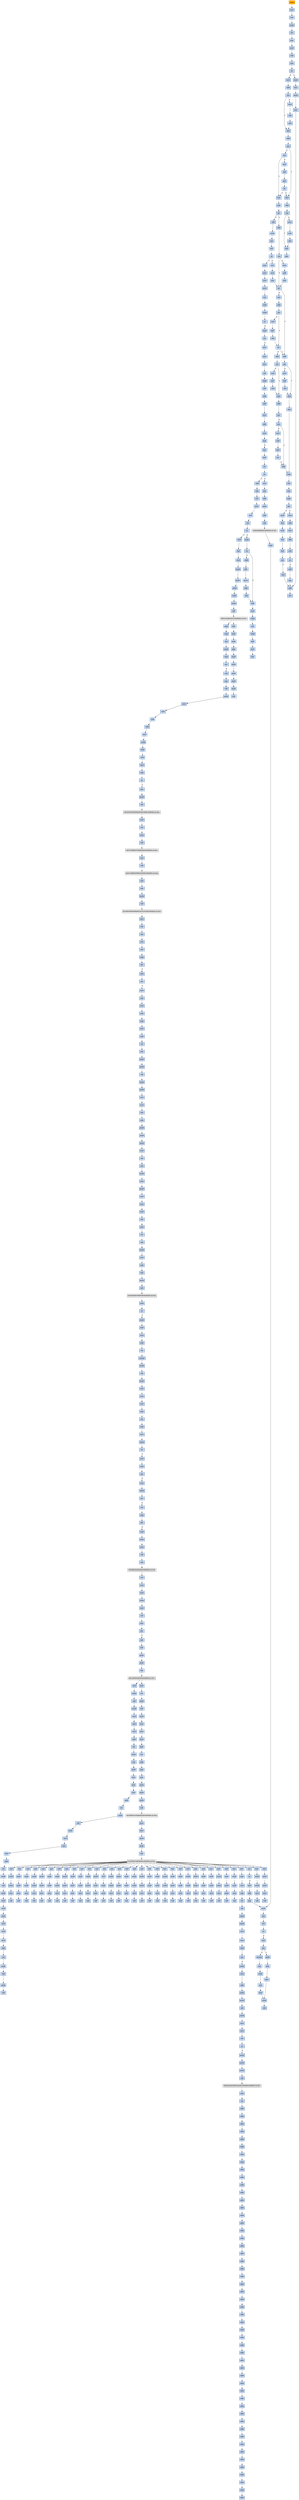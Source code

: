 strict digraph G {
	graph [bgcolor=transparent,
		name=G
	];
	node [color=lightsteelblue,
		fillcolor=lightsteelblue,
		shape=rectangle,
		style=filled
	];
	a0x0082abc0pusha_	[color=lightgrey,
		fillcolor=orange,
		label=pusha];
	a0x0082abc1movl_0x795000UINT32_esi	[label=movl];
	a0x0082abc0pusha_ -> a0x0082abc1movl_0x795000UINT32_esi	[color="#000000"];
	a0x0082abc6leal__3751936esi__edi	[label=leal];
	a0x0082abc1movl_0x795000UINT32_esi -> a0x0082abc6leal__3751936esi__edi	[color="#000000"];
	a0x0082abccpushl_edi	[label=pushl];
	a0x0082abc6leal__3751936esi__edi -> a0x0082abccpushl_edi	[color="#000000"];
	a0x0082abcdorl_0xffffffffUINT8_ebp	[label=orl];
	a0x0082abccpushl_edi -> a0x0082abcdorl_0xffffffffUINT8_ebp	[color="#000000"];
	a0x0082abd0jmp_0x0082abe2	[label=jmp];
	a0x0082abcdorl_0xffffffffUINT8_ebp -> a0x0082abd0jmp_0x0082abe2	[color="#000000"];
	a0x0082abe2movl_esi__ebx	[label=movl];
	a0x0082abd0jmp_0x0082abe2 -> a0x0082abe2movl_esi__ebx	[color="#000000"];
	a0x0082abe4subl_0xfffffffcUINT8_esi	[label=subl];
	a0x0082abe2movl_esi__ebx -> a0x0082abe4subl_0xfffffffcUINT8_esi	[color="#000000"];
	a0x0082abe7adcl_ebx_ebx	[label=adcl];
	a0x0082abe4subl_0xfffffffcUINT8_esi -> a0x0082abe7adcl_ebx_ebx	[color="#000000"];
	a0x0082abe9jb_0x0082abd8	[label=jb];
	a0x0082abe7adcl_ebx_ebx -> a0x0082abe9jb_0x0082abd8	[color="#000000"];
	a0x0082abd8movb_esi__al	[label=movb];
	a0x0082abe9jb_0x0082abd8 -> a0x0082abd8movb_esi__al	[color="#000000",
		label=T];
	a0x0082abebmovl_0x1UINT32_eax	[label=movl];
	a0x0082abe9jb_0x0082abd8 -> a0x0082abebmovl_0x1UINT32_eax	[color="#000000",
		label=F];
	a0x0082abdaincl_esi	[label=incl];
	a0x0082abd8movb_esi__al -> a0x0082abdaincl_esi	[color="#000000"];
	a0x0082abdbmovb_al_edi_	[label=movb];
	a0x0082abdaincl_esi -> a0x0082abdbmovb_al_edi_	[color="#000000"];
	a0x0082abddincl_edi	[label=incl];
	a0x0082abdbmovb_al_edi_ -> a0x0082abddincl_edi	[color="#000000"];
	a0x0082abdeaddl_ebx_ebx	[label=addl];
	a0x0082abddincl_edi -> a0x0082abdeaddl_ebx_ebx	[color="#000000"];
	a0x0082abe0jne_0x0082abe9	[label=jne];
	a0x0082abdeaddl_ebx_ebx -> a0x0082abe0jne_0x0082abe9	[color="#000000"];
	a0x0082abf0addl_ebx_ebx	[label=addl];
	a0x0082abebmovl_0x1UINT32_eax -> a0x0082abf0addl_ebx_ebx	[color="#000000"];
	a0x0082abf2jne_0x0082abfb	[label=jne];
	a0x0082abf0addl_ebx_ebx -> a0x0082abf2jne_0x0082abfb	[color="#000000"];
	a0x0082abfbadcl_eax_eax	[label=adcl];
	a0x0082abf2jne_0x0082abfb -> a0x0082abfbadcl_eax_eax	[color="#000000",
		label=T];
	a0x0082abf4movl_esi__ebx	[label=movl];
	a0x0082abf2jne_0x0082abfb -> a0x0082abf4movl_esi__ebx	[color="#000000",
		label=F];
	a0x0082abfdaddl_ebx_ebx	[label=addl];
	a0x0082abfbadcl_eax_eax -> a0x0082abfdaddl_ebx_ebx	[color="#000000"];
	a0x0082abffjae_0x0082ac0c	[label=jae];
	a0x0082abfdaddl_ebx_ebx -> a0x0082abffjae_0x0082ac0c	[color="#000000"];
	a0x0082ac01jne_0x0082ac2b	[label=jne];
	a0x0082abffjae_0x0082ac0c -> a0x0082ac01jne_0x0082ac2b	[color="#000000",
		label=F];
	a0x0082ac0cdecl_eax	[label=decl];
	a0x0082abffjae_0x0082ac0c -> a0x0082ac0cdecl_eax	[color="#000000",
		label=T];
	a0x0082ac2bxorl_ecx_ecx	[label=xorl];
	a0x0082ac01jne_0x0082ac2b -> a0x0082ac2bxorl_ecx_ecx	[color="#000000",
		label=T];
	a0x0082ac03movl_esi__ebx	[label=movl];
	a0x0082ac01jne_0x0082ac2b -> a0x0082ac03movl_esi__ebx	[color="#000000",
		label=F];
	a0x0082ac2dsubl_0x3UINT8_eax	[label=subl];
	a0x0082ac2bxorl_ecx_ecx -> a0x0082ac2dsubl_0x3UINT8_eax	[color="#000000"];
	a0x0082ac30jb_0x0082ac43	[label=jb];
	a0x0082ac2dsubl_0x3UINT8_eax -> a0x0082ac30jb_0x0082ac43	[color="#000000"];
	a0x0082ac43addl_ebx_ebx	[label=addl];
	a0x0082ac30jb_0x0082ac43 -> a0x0082ac43addl_ebx_ebx	[color="#000000",
		label=T];
	a0x0082ac32shll_0x8UINT8_eax	[label=shll];
	a0x0082ac30jb_0x0082ac43 -> a0x0082ac32shll_0x8UINT8_eax	[color="#000000",
		label=F];
	a0x0082ac45jne_0x0082ac4e	[label=jne];
	a0x0082ac43addl_ebx_ebx -> a0x0082ac45jne_0x0082ac4e	[color="#000000"];
	a0x0082ac4ejb_0x0082ac1c	[label=jb];
	a0x0082ac45jne_0x0082ac4e -> a0x0082ac4ejb_0x0082ac1c	[color="#000000",
		label=T];
	a0x0082ac47movl_esi__ebx	[label=movl];
	a0x0082ac45jne_0x0082ac4e -> a0x0082ac47movl_esi__ebx	[color="#000000",
		label=F];
	a0x0082ac1caddl_ebx_ebx	[label=addl];
	a0x0082ac4ejb_0x0082ac1c -> a0x0082ac1caddl_ebx_ebx	[color="#000000",
		label=T];
	a0x0082ac50incl_ecx	[label=incl];
	a0x0082ac4ejb_0x0082ac1c -> a0x0082ac50incl_ecx	[color="#000000",
		label=F];
	a0x0082ac1ejne_0x0082ac27	[label=jne];
	a0x0082ac1caddl_ebx_ebx -> a0x0082ac1ejne_0x0082ac27	[color="#000000"];
	a0x0082ac27adcl_ecx_ecx	[label=adcl];
	a0x0082ac1ejne_0x0082ac27 -> a0x0082ac27adcl_ecx_ecx	[color="#000000",
		label=T];
	a0x0082ac20movl_esi__ebx	[label=movl];
	a0x0082ac1ejne_0x0082ac27 -> a0x0082ac20movl_esi__ebx	[color="#000000",
		label=F];
	a0x0082ac29jmp_0x0082ac7d	[label=jmp];
	a0x0082ac27adcl_ecx_ecx -> a0x0082ac29jmp_0x0082ac7d	[color="#000000"];
	a0x0082ac7dcmpl_0xfffffb00UINT32_ebp	[label=cmpl];
	a0x0082ac29jmp_0x0082ac7d -> a0x0082ac7dcmpl_0xfffffb00UINT32_ebp	[color="#000000"];
	a0x0082ac83adcl_0x2UINT8_ecx	[label=adcl];
	a0x0082ac7dcmpl_0xfffffb00UINT32_ebp -> a0x0082ac83adcl_0x2UINT8_ecx	[color="#000000"];
	a0x0082ac86leal_ediebp__edx	[label=leal];
	a0x0082ac83adcl_0x2UINT8_ecx -> a0x0082ac86leal_ediebp__edx	[color="#000000"];
	a0x0082ac89cmpl_0xfffffffcUINT8_ebp	[label=cmpl];
	a0x0082ac86leal_ediebp__edx -> a0x0082ac89cmpl_0xfffffffcUINT8_ebp	[color="#000000"];
	a0x0082ac8cjbe_0x0082ac9c	[label=jbe];
	a0x0082ac89cmpl_0xfffffffcUINT8_ebp -> a0x0082ac8cjbe_0x0082ac9c	[color="#000000"];
	a0x0082ac8emovb_edx__al	[label=movb];
	a0x0082ac8cjbe_0x0082ac9c -> a0x0082ac8emovb_edx__al	[color="#000000",
		label=F];
	a0x0082ac9cmovl_edx__eax	[label=movl];
	a0x0082ac8cjbe_0x0082ac9c -> a0x0082ac9cmovl_edx__eax	[color="#000000",
		label=T];
	a0x0082ac90incl_edx	[label=incl];
	a0x0082ac8emovb_edx__al -> a0x0082ac90incl_edx	[color="#000000"];
	a0x0082ac91movb_al_edi_	[label=movb];
	a0x0082ac90incl_edx -> a0x0082ac91movb_al_edi_	[color="#000000"];
	a0x0082ac93incl_edi	[label=incl];
	a0x0082ac91movb_al_edi_ -> a0x0082ac93incl_edi	[color="#000000"];
	a0x0082ac94decl_ecx	[label=decl];
	a0x0082ac93incl_edi -> a0x0082ac94decl_ecx	[color="#000000"];
	a0x0082ac95jne_0x0082ac8e	[label=jne];
	a0x0082ac94decl_ecx -> a0x0082ac95jne_0x0082ac8e	[color="#000000"];
	a0x0082ac97jmp_0x0082abde	[label=jmp];
	a0x0082ac95jne_0x0082ac8e -> a0x0082ac97jmp_0x0082abde	[color="#000000",
		label=F];
	a0x0082ac97jmp_0x0082abde -> a0x0082abdeaddl_ebx_ebx	[color="#000000"];
	a0x0082ac35movb_esi__al	[label=movb];
	a0x0082ac32shll_0x8UINT8_eax -> a0x0082ac35movb_esi__al	[color="#000000"];
	a0x0082ac37incl_esi	[label=incl];
	a0x0082ac35movb_esi__al -> a0x0082ac37incl_esi	[color="#000000"];
	a0x0082ac38xorl_0xffffffffUINT8_eax	[label=xorl];
	a0x0082ac37incl_esi -> a0x0082ac38xorl_0xffffffffUINT8_eax	[color="#000000"];
	a0x0082ac3bje_0x0082acb2	[label=je];
	a0x0082ac38xorl_0xffffffffUINT8_eax -> a0x0082ac3bje_0x0082acb2	[color="#000000"];
	a0x0082ac3dsarl_eax	[label=sarl];
	a0x0082ac3bje_0x0082acb2 -> a0x0082ac3dsarl_eax	[color="#000000",
		label=F];
	a0x0082acb2popl_esi	[label=popl];
	a0x0082ac3bje_0x0082acb2 -> a0x0082acb2popl_esi	[color="#000000",
		label=T];
	a0x0082ac3fmovl_eax_ebp	[label=movl];
	a0x0082ac3dsarl_eax -> a0x0082ac3fmovl_eax_ebp	[color="#000000"];
	a0x0082ac41jmp_0x0082ac4e	[label=jmp];
	a0x0082ac3fmovl_eax_ebp -> a0x0082ac41jmp_0x0082ac4e	[color="#000000"];
	a0x0082ac41jmp_0x0082ac4e -> a0x0082ac4ejb_0x0082ac1c	[color="#000000"];
	a0x0082ac9eaddl_0x4UINT8_edx	[label=addl];
	a0x0082ac9cmovl_edx__eax -> a0x0082ac9eaddl_0x4UINT8_edx	[color="#000000"];
	a0x0082aca1movl_eax_edi_	[label=movl];
	a0x0082ac9eaddl_0x4UINT8_edx -> a0x0082aca1movl_eax_edi_	[color="#000000"];
	a0x0082aca3addl_0x4UINT8_edi	[label=addl];
	a0x0082aca1movl_eax_edi_ -> a0x0082aca3addl_0x4UINT8_edi	[color="#000000"];
	a0x0082aca6subl_0x4UINT8_ecx	[label=subl];
	a0x0082aca3addl_0x4UINT8_edi -> a0x0082aca6subl_0x4UINT8_ecx	[color="#000000"];
	a0x0082aca9ja_0x0082ac9c	[label=ja];
	a0x0082aca6subl_0x4UINT8_ecx -> a0x0082aca9ja_0x0082ac9c	[color="#000000"];
	a0x0082acabaddl_ecx_edi	[label=addl];
	a0x0082aca9ja_0x0082ac9c -> a0x0082acabaddl_ecx_edi	[color="#000000",
		label=F];
	a0x0082acadjmp_0x0082abde	[label=jmp];
	a0x0082acabaddl_ecx_edi -> a0x0082acadjmp_0x0082abde	[color="#000000"];
	a0x0082acadjmp_0x0082abde -> a0x0082abdeaddl_ebx_ebx	[color="#000000"];
	a0x0082ac22subl_0xfffffffcUINT8_esi	[label=subl];
	a0x0082ac20movl_esi__ebx -> a0x0082ac22subl_0xfffffffcUINT8_esi	[color="#000000"];
	a0x0082ac25adcl_ebx_ebx	[label=adcl];
	a0x0082ac22subl_0xfffffffcUINT8_esi -> a0x0082ac25adcl_ebx_ebx	[color="#000000"];
	a0x0082ac25adcl_ebx_ebx -> a0x0082ac27adcl_ecx_ecx	[color="#000000"];
	a0x0082ac51addl_ebx_ebx	[label=addl];
	a0x0082ac50incl_ecx -> a0x0082ac51addl_ebx_ebx	[color="#000000"];
	a0x0082ac53jne_0x0082ac5c	[label=jne];
	a0x0082ac51addl_ebx_ebx -> a0x0082ac53jne_0x0082ac5c	[color="#000000"];
	a0x0082ac5cjb_0x0082ac1c	[label=jb];
	a0x0082ac53jne_0x0082ac5c -> a0x0082ac5cjb_0x0082ac1c	[color="#000000",
		label=T];
	a0x0082ac55movl_esi__ebx	[label=movl];
	a0x0082ac53jne_0x0082ac5c -> a0x0082ac55movl_esi__ebx	[color="#000000",
		label=F];
	a0x0082ac5cjb_0x0082ac1c -> a0x0082ac1caddl_ebx_ebx	[color="#000000",
		label=T];
	a0x0082ac5eaddl_ebx_ebx	[label=addl];
	a0x0082ac5cjb_0x0082ac1c -> a0x0082ac5eaddl_ebx_ebx	[color="#000000",
		label=F];
	a0x0082ac0daddl_ebx_ebx	[label=addl];
	a0x0082ac0cdecl_eax -> a0x0082ac0daddl_ebx_ebx	[color="#000000"];
	a0x0082ac0fjne_0x0082ac18	[label=jne];
	a0x0082ac0daddl_ebx_ebx -> a0x0082ac0fjne_0x0082ac18	[color="#000000"];
	a0x0082ac18adcl_eax_eax	[label=adcl];
	a0x0082ac0fjne_0x0082ac18 -> a0x0082ac18adcl_eax_eax	[color="#000000",
		label=T];
	a0x0082ac11movl_esi__ebx	[label=movl];
	a0x0082ac0fjne_0x0082ac18 -> a0x0082ac11movl_esi__ebx	[color="#000000",
		label=F];
	a0x0082ac1ajmp_0x0082abf0	[label=jmp];
	a0x0082ac18adcl_eax_eax -> a0x0082ac1ajmp_0x0082abf0	[color="#000000"];
	a0x0082abf6subl_0xfffffffcUINT8_esi	[label=subl];
	a0x0082abf4movl_esi__ebx -> a0x0082abf6subl_0xfffffffcUINT8_esi	[color="#000000"];
	a0x0082abf9adcl_ebx_ebx	[label=adcl];
	a0x0082abf6subl_0xfffffffcUINT8_esi -> a0x0082abf9adcl_ebx_ebx	[color="#000000"];
	a0x0082abf9adcl_ebx_ebx -> a0x0082abfbadcl_eax_eax	[color="#000000"];
	a0x0082ac60jne_0x0082ac69	[label=jne];
	a0x0082ac5eaddl_ebx_ebx -> a0x0082ac60jne_0x0082ac69	[color="#000000"];
	a0x0082ac69adcl_ecx_ecx	[label=adcl];
	a0x0082ac60jne_0x0082ac69 -> a0x0082ac69adcl_ecx_ecx	[color="#000000",
		label=T];
	a0x0082ac62movl_esi__ebx	[label=movl];
	a0x0082ac60jne_0x0082ac69 -> a0x0082ac62movl_esi__ebx	[color="#000000",
		label=F];
	a0x0082ac6baddl_ebx_ebx	[label=addl];
	a0x0082ac69adcl_ecx_ecx -> a0x0082ac6baddl_ebx_ebx	[color="#000000"];
	a0x0082ac6djae_0x0082ac5e	[label=jae];
	a0x0082ac6baddl_ebx_ebx -> a0x0082ac6djae_0x0082ac5e	[color="#000000"];
	a0x0082ac6fjne_0x0082ac7a	[label=jne];
	a0x0082ac6djae_0x0082ac5e -> a0x0082ac6fjne_0x0082ac7a	[color="#000000",
		label=F];
	a0x0082ac7aaddl_0x2UINT8_ecx	[label=addl];
	a0x0082ac6fjne_0x0082ac7a -> a0x0082ac7aaddl_0x2UINT8_ecx	[color="#000000",
		label=T];
	a0x0082ac71movl_esi__ebx	[label=movl];
	a0x0082ac6fjne_0x0082ac7a -> a0x0082ac71movl_esi__ebx	[color="#000000",
		label=F];
	a0x0082ac7aaddl_0x2UINT8_ecx -> a0x0082ac7dcmpl_0xfffffb00UINT32_ebp	[color="#000000"];
	a0x0082ac57subl_0xfffffffcUINT8_esi	[label=subl];
	a0x0082ac55movl_esi__ebx -> a0x0082ac57subl_0xfffffffcUINT8_esi	[color="#000000"];
	a0x0082ac5aadcl_ebx_ebx	[label=adcl];
	a0x0082ac57subl_0xfffffffcUINT8_esi -> a0x0082ac5aadcl_ebx_ebx	[color="#000000"];
	a0x0082ac5aadcl_ebx_ebx -> a0x0082ac5cjb_0x0082ac1c	[color="#000000"];
	a0x0082ac05subl_0xfffffffcUINT8_esi	[label=subl];
	a0x0082ac03movl_esi__ebx -> a0x0082ac05subl_0xfffffffcUINT8_esi	[color="#000000"];
	a0x0082ac08adcl_ebx_ebx	[label=adcl];
	a0x0082ac05subl_0xfffffffcUINT8_esi -> a0x0082ac08adcl_ebx_ebx	[color="#000000"];
	a0x0082ac0ajb_0x0082ac2b	[label=jb];
	a0x0082ac08adcl_ebx_ebx -> a0x0082ac0ajb_0x0082ac2b	[color="#000000"];
	a0x0082ac0ajb_0x0082ac2b -> a0x0082ac2bxorl_ecx_ecx	[color="#000000",
		label=T];
	a0x0082ac0ajb_0x0082ac2b -> a0x0082ac0cdecl_eax	[color="#000000",
		label=F];
	a0x0082ac73subl_0xfffffffcUINT8_esi	[label=subl];
	a0x0082ac71movl_esi__ebx -> a0x0082ac73subl_0xfffffffcUINT8_esi	[color="#000000"];
	a0x0082ac76adcl_ebx_ebx	[label=adcl];
	a0x0082ac73subl_0xfffffffcUINT8_esi -> a0x0082ac76adcl_ebx_ebx	[color="#000000"];
	a0x0082ac78jae_0x0082ac5e	[label=jae];
	a0x0082ac76adcl_ebx_ebx -> a0x0082ac78jae_0x0082ac5e	[color="#000000"];
	a0x0082ac78jae_0x0082ac5e -> a0x0082ac7aaddl_0x2UINT8_ecx	[color="#000000",
		label=F];
	a0x0082ac64subl_0xfffffffcUINT8_esi	[label=subl];
	a0x0082ac62movl_esi__ebx -> a0x0082ac64subl_0xfffffffcUINT8_esi	[color="#000000"];
	a0x0082ac67adcl_ebx_ebx	[label=adcl];
	a0x0082ac64subl_0xfffffffcUINT8_esi -> a0x0082ac67adcl_ebx_ebx	[color="#000000"];
	a0x0082ac67adcl_ebx_ebx -> a0x0082ac69adcl_ecx_ecx	[color="#000000"];
	a0x0082ac13subl_0xfffffffcUINT8_esi	[label=subl];
	a0x0082ac11movl_esi__ebx -> a0x0082ac13subl_0xfffffffcUINT8_esi	[color="#000000"];
	a0x0082ac16adcl_ebx_ebx	[label=adcl];
	a0x0082ac13subl_0xfffffffcUINT8_esi -> a0x0082ac16adcl_ebx_ebx	[color="#000000"];
	a0x0082ac16adcl_ebx_ebx -> a0x0082ac18adcl_eax_eax	[color="#000000"];
	a0x0082ac49subl_0xfffffffcUINT8_esi	[label=subl];
	a0x0082ac47movl_esi__ebx -> a0x0082ac49subl_0xfffffffcUINT8_esi	[color="#000000"];
	a0x0082ac4cadcl_ebx_ebx	[label=adcl];
	a0x0082ac49subl_0xfffffffcUINT8_esi -> a0x0082ac4cadcl_ebx_ebx	[color="#000000"];
	a0x0082ac4cadcl_ebx_ebx -> a0x0082ac4ejb_0x0082ac1c	[color="#000000"];
	a0x0082acb3movl_esi_edi	[label=movl];
	a0x0082acb2popl_esi -> a0x0082acb3movl_esi_edi	[color="#000000"];
	a0x0082acb5movl_0x195dUINT32_ecx	[label=movl];
	a0x0082acb3movl_esi_edi -> a0x0082acb5movl_0x195dUINT32_ecx	[color="#000000"];
	a0x0082acbamovb_edi__al	[label=movb];
	a0x0082acb5movl_0x195dUINT32_ecx -> a0x0082acbamovb_edi__al	[color="#000000"];
	a0x0082acbcincl_edi	[label=incl];
	a0x0082acbamovb_edi__al -> a0x0082acbcincl_edi	[color="#000000"];
	a0x0082acbdsubb_0xffffffe8UINT8_al	[label=subb];
	a0x0082acbcincl_edi -> a0x0082acbdsubb_0xffffffe8UINT8_al	[color="#000000"];
	a0x0082acbfcmpb_0x1UINT8_al	[label=cmpb];
	a0x0082acbdsubb_0xffffffe8UINT8_al -> a0x0082acbfcmpb_0x1UINT8_al	[color="#000000"];
	a0x0082acc1ja_0x0082acba	[label=ja];
	a0x0082acbfcmpb_0x1UINT8_al -> a0x0082acc1ja_0x0082acba	[color="#000000"];
	a0x0082acc3cmpb_0x9UINT8_edi_	[label=cmpb];
	a0x0082acc1ja_0x0082acba -> a0x0082acc3cmpb_0x9UINT8_edi_	[color="#000000",
		label=F];
	a0x0082acc6jne_0x0082acba	[label=jne];
	a0x0082acc3cmpb_0x9UINT8_edi_ -> a0x0082acc6jne_0x0082acba	[color="#000000"];
	a0x0082acc8movl_edi__eax	[label=movl];
	a0x0082acc6jne_0x0082acba -> a0x0082acc8movl_edi__eax	[color="#000000",
		label=F];
	a0x0082accamovb_0x4edi__bl	[label=movb];
	a0x0082acc8movl_edi__eax -> a0x0082accamovb_0x4edi__bl	[color="#000000"];
	a0x0082accdshrw_0x8UINT8_ax	[label=shrw];
	a0x0082accamovb_0x4edi__bl -> a0x0082accdshrw_0x8UINT8_ax	[color="#000000"];
	a0x0082acd1roll_0x10UINT8_eax	[label=roll];
	a0x0082accdshrw_0x8UINT8_ax -> a0x0082acd1roll_0x10UINT8_eax	[color="#000000"];
	a0x0082acd4xchgb_al_ah	[label=xchgb];
	a0x0082acd1roll_0x10UINT8_eax -> a0x0082acd4xchgb_al_ah	[color="#000000"];
	a0x0082acd6subl_edi_eax	[label=subl];
	a0x0082acd4xchgb_al_ah -> a0x0082acd6subl_edi_eax	[color="#000000"];
	a0x0082acd8subb_0xffffffe8UINT8_bl	[label=subb];
	a0x0082acd6subl_edi_eax -> a0x0082acd8subb_0xffffffe8UINT8_bl	[color="#000000"];
	a0x0082acdbaddl_esi_eax	[label=addl];
	a0x0082acd8subb_0xffffffe8UINT8_bl -> a0x0082acdbaddl_esi_eax	[color="#000000"];
	a0x0082acddmovl_eax_edi_	[label=movl];
	a0x0082acdbaddl_esi_eax -> a0x0082acddmovl_eax_edi_	[color="#000000"];
	a0x0082acdfaddl_0x5UINT8_edi	[label=addl];
	a0x0082acddmovl_eax_edi_ -> a0x0082acdfaddl_0x5UINT8_edi	[color="#000000"];
	a0x0082ace2movb_bl_al	[label=movb];
	a0x0082acdfaddl_0x5UINT8_edi -> a0x0082ace2movb_bl_al	[color="#000000"];
	a0x0082ace4loop_0x0082acbf	[label=loop];
	a0x0082ace2movb_bl_al -> a0x0082ace4loop_0x0082acbf	[color="#000000"];
	a0x0082ace6leal_0x425000esi__edi	[label=leal];
	a0x0082ace4loop_0x0082acbf -> a0x0082ace6leal_0x425000esi__edi	[color="#000000",
		label=F];
	a0x0082acecmovl_edi__eax	[label=movl];
	a0x0082ace6leal_0x425000esi__edi -> a0x0082acecmovl_edi__eax	[color="#000000"];
	a0x0082aceeorl_eax_eax	[label=orl];
	a0x0082acecmovl_edi__eax -> a0x0082aceeorl_eax_eax	[color="#000000"];
	a0x0082acf0je_0x0082ad37	[label=je];
	a0x0082aceeorl_eax_eax -> a0x0082acf0je_0x0082ad37	[color="#000000"];
	a0x0082acf2movl_0x4edi__ebx	[label=movl];
	a0x0082acf0je_0x0082ad37 -> a0x0082acf2movl_0x4edi__ebx	[color="#000000",
		label=F];
	a0x0082ad37addl_0x4UINT8_edi	[label=addl];
	a0x0082acf0je_0x0082ad37 -> a0x0082ad37addl_0x4UINT8_edi	[color="#000000",
		label=T];
	a0x0082acf5leal_0x42e0c8eaxesi__eax	[label=leal];
	a0x0082acf2movl_0x4edi__ebx -> a0x0082acf5leal_0x42e0c8eaxesi__eax	[color="#000000"];
	a0x0082acfcaddl_esi_ebx	[label=addl];
	a0x0082acf5leal_0x42e0c8eaxesi__eax -> a0x0082acfcaddl_esi_ebx	[color="#000000"];
	a0x0082acfepushl_eax	[label=pushl];
	a0x0082acfcaddl_esi_ebx -> a0x0082acfepushl_eax	[color="#000000"];
	a0x0082acffaddl_0x8UINT8_edi	[label=addl];
	a0x0082acfepushl_eax -> a0x0082acffaddl_0x8UINT8_edi	[color="#000000"];
	a0x0082ad02call_0x42e200esi_	[label=call];
	a0x0082acffaddl_0x8UINT8_edi -> a0x0082ad02call_0x42e200esi_	[color="#000000"];
	LOADLIBRARYA_KERNEL32_DLL	[color=lightgrey,
		fillcolor=lightgrey,
		label="LOADLIBRARYA-KERNEL32-DLL"];
	a0x0082ad02call_0x42e200esi_ -> LOADLIBRARYA_KERNEL32_DLL	[color="#000000"];
	a0x0082ad08xchgl_eax_ebp	[label=xchgl];
	LOADLIBRARYA_KERNEL32_DLL -> a0x0082ad08xchgl_eax_ebp	[color="#000000"];
	a0x0082ad09movb_edi__al	[label=movb];
	a0x0082ad08xchgl_eax_ebp -> a0x0082ad09movb_edi__al	[color="#000000"];
	a0x0082ad0bincl_edi	[label=incl];
	a0x0082ad09movb_edi__al -> a0x0082ad0bincl_edi	[color="#000000"];
	a0x0082ad0corb_al_al	[label=orb];
	a0x0082ad0bincl_edi -> a0x0082ad0corb_al_al	[color="#000000"];
	a0x0082ad0eje_0x0082acec	[label=je];
	a0x0082ad0corb_al_al -> a0x0082ad0eje_0x0082acec	[color="#000000"];
	a0x0082ad10movl_edi_ecx	[label=movl];
	a0x0082ad0eje_0x0082acec -> a0x0082ad10movl_edi_ecx	[color="#000000",
		label=F];
	a0x0082ad12jns_0x0082ad1b	[label=jns];
	a0x0082ad10movl_edi_ecx -> a0x0082ad12jns_0x0082ad1b	[color="#000000"];
	a0x0082ad1bpushl_edi	[label=pushl];
	a0x0082ad12jns_0x0082ad1b -> a0x0082ad1bpushl_edi	[color="#000000",
		label=T];
	a0x0082ad14movzwl_edi__eax	[label=movzwl];
	a0x0082ad12jns_0x0082ad1b -> a0x0082ad14movzwl_edi__eax	[color="#000000",
		label=F];
	a0x0082ad1cdecl_eax	[label=decl];
	a0x0082ad1bpushl_edi -> a0x0082ad1cdecl_eax	[color="#000000"];
	a0x0082ad1drepnz_scasb_es_edi__al	[label=repnz];
	a0x0082ad1cdecl_eax -> a0x0082ad1drepnz_scasb_es_edi__al	[color="#000000"];
	a0x0082ad1fpushl_ebp	[label=pushl];
	a0x0082ad1drepnz_scasb_es_edi__al -> a0x0082ad1fpushl_ebp	[color="#000000"];
	a0x0082ad20call_0x42e208esi_	[label=call];
	a0x0082ad1fpushl_ebp -> a0x0082ad20call_0x42e208esi_	[color="#000000"];
	GETPROCADDRESS_KERNEL32_DLL	[color=lightgrey,
		fillcolor=lightgrey,
		label="GETPROCADDRESS-KERNEL32-DLL"];
	a0x0082ad26orl_eax_eax	[label=orl];
	GETPROCADDRESS_KERNEL32_DLL -> a0x0082ad26orl_eax_eax	[color="#000000"];
	a0x0043b849xorl_0x464180_eax	[label=xorl];
	GETPROCADDRESS_KERNEL32_DLL -> a0x0043b849xorl_0x464180_eax	[color="#000000"];
	a0x0043b85cxorl_0x464180_eax	[label=xorl];
	GETPROCADDRESS_KERNEL32_DLL -> a0x0043b85cxorl_0x464180_eax	[color="#000000"];
	a0x0043b86fxorl_0x464180_eax	[label=xorl];
	GETPROCADDRESS_KERNEL32_DLL -> a0x0043b86fxorl_0x464180_eax	[color="#000000"];
	a0x0043b882xorl_0x464180_eax	[label=xorl];
	GETPROCADDRESS_KERNEL32_DLL -> a0x0043b882xorl_0x464180_eax	[color="#000000"];
	a0x0043b895xorl_0x464180_eax	[label=xorl];
	GETPROCADDRESS_KERNEL32_DLL -> a0x0043b895xorl_0x464180_eax	[color="#000000"];
	a0x0043b8a8xorl_0x464180_eax	[label=xorl];
	GETPROCADDRESS_KERNEL32_DLL -> a0x0043b8a8xorl_0x464180_eax	[color="#000000"];
	a0x0043b8bbxorl_0x464180_eax	[label=xorl];
	GETPROCADDRESS_KERNEL32_DLL -> a0x0043b8bbxorl_0x464180_eax	[color="#000000"];
	a0x0043b8cexorl_0x464180_eax	[label=xorl];
	GETPROCADDRESS_KERNEL32_DLL -> a0x0043b8cexorl_0x464180_eax	[color="#000000"];
	a0x0043b8e1xorl_0x464180_eax	[label=xorl];
	GETPROCADDRESS_KERNEL32_DLL -> a0x0043b8e1xorl_0x464180_eax	[color="#000000"];
	a0x0043b8f4xorl_0x464180_eax	[label=xorl];
	GETPROCADDRESS_KERNEL32_DLL -> a0x0043b8f4xorl_0x464180_eax	[color="#000000"];
	a0x0043b907xorl_0x464180_eax	[label=xorl];
	GETPROCADDRESS_KERNEL32_DLL -> a0x0043b907xorl_0x464180_eax	[color="#000000"];
	a0x0043b91axorl_0x464180_eax	[label=xorl];
	GETPROCADDRESS_KERNEL32_DLL -> a0x0043b91axorl_0x464180_eax	[color="#000000"];
	a0x0043b92dxorl_0x464180_eax	[label=xorl];
	GETPROCADDRESS_KERNEL32_DLL -> a0x0043b92dxorl_0x464180_eax	[color="#000000"];
	a0x0043b940xorl_0x464180_eax	[label=xorl];
	GETPROCADDRESS_KERNEL32_DLL -> a0x0043b940xorl_0x464180_eax	[color="#000000"];
	a0x0043b953xorl_0x464180_eax	[label=xorl];
	GETPROCADDRESS_KERNEL32_DLL -> a0x0043b953xorl_0x464180_eax	[color="#000000"];
	a0x0043b966xorl_0x464180_eax	[label=xorl];
	GETPROCADDRESS_KERNEL32_DLL -> a0x0043b966xorl_0x464180_eax	[color="#000000"];
	a0x0043b979xorl_0x464180_eax	[label=xorl];
	GETPROCADDRESS_KERNEL32_DLL -> a0x0043b979xorl_0x464180_eax	[color="#000000"];
	a0x0043b98cxorl_0x464180_eax	[label=xorl];
	GETPROCADDRESS_KERNEL32_DLL -> a0x0043b98cxorl_0x464180_eax	[color="#000000"];
	a0x0043b99fxorl_0x464180_eax	[label=xorl];
	GETPROCADDRESS_KERNEL32_DLL -> a0x0043b99fxorl_0x464180_eax	[color="#000000"];
	a0x0043b9b2xorl_0x464180_eax	[label=xorl];
	GETPROCADDRESS_KERNEL32_DLL -> a0x0043b9b2xorl_0x464180_eax	[color="#000000"];
	a0x0043b9c5xorl_0x464180_eax	[label=xorl];
	GETPROCADDRESS_KERNEL32_DLL -> a0x0043b9c5xorl_0x464180_eax	[color="#000000"];
	a0x0043b9d8xorl_0x464180_eax	[label=xorl];
	GETPROCADDRESS_KERNEL32_DLL -> a0x0043b9d8xorl_0x464180_eax	[color="#000000"];
	a0x0043b9ebxorl_0x464180_eax	[label=xorl];
	GETPROCADDRESS_KERNEL32_DLL -> a0x0043b9ebxorl_0x464180_eax	[color="#000000"];
	a0x0043b9fexorl_0x464180_eax	[label=xorl];
	GETPROCADDRESS_KERNEL32_DLL -> a0x0043b9fexorl_0x464180_eax	[color="#000000"];
	a0x0043ba11xorl_0x464180_eax	[label=xorl];
	GETPROCADDRESS_KERNEL32_DLL -> a0x0043ba11xorl_0x464180_eax	[color="#000000"];
	a0x0043ba24xorl_0x464180_eax	[label=xorl];
	GETPROCADDRESS_KERNEL32_DLL -> a0x0043ba24xorl_0x464180_eax	[color="#000000"];
	a0x0043ba37xorl_0x464180_eax	[label=xorl];
	GETPROCADDRESS_KERNEL32_DLL -> a0x0043ba37xorl_0x464180_eax	[color="#000000"];
	a0x0043ba4axorl_0x464180_eax	[label=xorl];
	GETPROCADDRESS_KERNEL32_DLL -> a0x0043ba4axorl_0x464180_eax	[color="#000000"];
	a0x0043ba5dxorl_0x464180_eax	[label=xorl];
	GETPROCADDRESS_KERNEL32_DLL -> a0x0043ba5dxorl_0x464180_eax	[color="#000000"];
	a0x0043ba70xorl_0x464180_eax	[label=xorl];
	GETPROCADDRESS_KERNEL32_DLL -> a0x0043ba70xorl_0x464180_eax	[color="#000000"];
	a0x0043ba83xorl_0x464180_eax	[label=xorl];
	GETPROCADDRESS_KERNEL32_DLL -> a0x0043ba83xorl_0x464180_eax	[color="#000000"];
	a0x0043ba96xorl_0x464180_eax	[label=xorl];
	GETPROCADDRESS_KERNEL32_DLL -> a0x0043ba96xorl_0x464180_eax	[color="#000000"];
	a0x0043baa9xorl_0x464180_eax	[label=xorl];
	GETPROCADDRESS_KERNEL32_DLL -> a0x0043baa9xorl_0x464180_eax	[color="#000000"];
	a0x0082ad28je_0x0082ad31	[label=je];
	a0x0082ad26orl_eax_eax -> a0x0082ad28je_0x0082ad31	[color="#000000"];
	a0x0082ad2amovl_eax_ebx_	[label=movl];
	a0x0082ad28je_0x0082ad31 -> a0x0082ad2amovl_eax_ebx_	[color="#000000",
		label=F];
	a0x0082ad2caddl_0x4UINT8_ebx	[label=addl];
	a0x0082ad2amovl_eax_ebx_ -> a0x0082ad2caddl_0x4UINT8_ebx	[color="#000000"];
	a0x0082ad2fjmp_0x0082ad09	[label=jmp];
	a0x0082ad2caddl_0x4UINT8_ebx -> a0x0082ad2fjmp_0x0082ad09	[color="#000000"];
	a0x0082ad2fjmp_0x0082ad09 -> a0x0082ad09movb_edi__al	[color="#000000"];
	a0x0082ad17incl_edi	[label=incl];
	a0x0082ad14movzwl_edi__eax -> a0x0082ad17incl_edi	[color="#000000"];
	a0x0082ad18pushl_eax	[label=pushl];
	a0x0082ad17incl_edi -> a0x0082ad18pushl_eax	[color="#000000"];
	a0x0082ad19incl_edi	[label=incl];
	a0x0082ad18pushl_eax -> a0x0082ad19incl_edi	[color="#000000"];
	a0x0082ad1amovl_0xaef24857UINT32_ecx	[label=movl];
	a0x0082ad19incl_edi -> a0x0082ad1amovl_0xaef24857UINT32_ecx	[color="#000000"];
	a0x0082ad1amovl_0xaef24857UINT32_ecx -> a0x0082ad1fpushl_ebp	[color="#000000"];
	a0x0082ad3aleal__4esi__ebx	[label=leal];
	a0x0082ad37addl_0x4UINT8_edi -> a0x0082ad3aleal__4esi__ebx	[color="#000000"];
	a0x0082ad3dxorl_eax_eax	[label=xorl];
	a0x0082ad3aleal__4esi__ebx -> a0x0082ad3dxorl_eax_eax	[color="#000000"];
	a0x0082ad3fmovb_edi__al	[label=movb];
	a0x0082ad3dxorl_eax_eax -> a0x0082ad3fmovb_edi__al	[color="#000000"];
	a0x0082ad41incl_edi	[label=incl];
	a0x0082ad3fmovb_edi__al -> a0x0082ad41incl_edi	[color="#000000"];
	a0x0082ad42orl_eax_eax	[label=orl];
	a0x0082ad41incl_edi -> a0x0082ad42orl_eax_eax	[color="#000000"];
	a0x0082ad44je_0x0082ad68	[label=je];
	a0x0082ad42orl_eax_eax -> a0x0082ad44je_0x0082ad68	[color="#000000"];
	a0x0082ad46cmpb_0xffffffefUINT8_al	[label=cmpb];
	a0x0082ad44je_0x0082ad68 -> a0x0082ad46cmpb_0xffffffefUINT8_al	[color="#000000",
		label=F];
	a0x0082ad68movl_0x42e20cesi__ebp	[label=movl];
	a0x0082ad44je_0x0082ad68 -> a0x0082ad68movl_0x42e20cesi__ebp	[color="#000000",
		label=T];
	a0x0082ad48ja_0x0082ad5b	[label=ja];
	a0x0082ad46cmpb_0xffffffefUINT8_al -> a0x0082ad48ja_0x0082ad5b	[color="#000000"];
	a0x0082ad4aaddl_eax_ebx	[label=addl];
	a0x0082ad48ja_0x0082ad5b -> a0x0082ad4aaddl_eax_ebx	[color="#000000",
		label=F];
	a0x0082ad5bandb_0xfUINT8_al	[label=andb];
	a0x0082ad48ja_0x0082ad5b -> a0x0082ad5bandb_0xfUINT8_al	[color="#000000",
		label=T];
	a0x0082ad4cmovl_ebx__eax	[label=movl];
	a0x0082ad4aaddl_eax_ebx -> a0x0082ad4cmovl_ebx__eax	[color="#000000"];
	a0x0082ad4exchgb_al_ah	[label=xchgb];
	a0x0082ad4cmovl_ebx__eax -> a0x0082ad4exchgb_al_ah	[color="#000000"];
	a0x0082ad50roll_0x10UINT8_eax	[label=roll];
	a0x0082ad4exchgb_al_ah -> a0x0082ad50roll_0x10UINT8_eax	[color="#000000"];
	a0x0082ad53xchgb_al_ah	[label=xchgb];
	a0x0082ad50roll_0x10UINT8_eax -> a0x0082ad53xchgb_al_ah	[color="#000000"];
	a0x0082ad55addl_esi_eax	[label=addl];
	a0x0082ad53xchgb_al_ah -> a0x0082ad55addl_esi_eax	[color="#000000"];
	a0x0082ad57movl_eax_ebx_	[label=movl];
	a0x0082ad55addl_esi_eax -> a0x0082ad57movl_eax_ebx_	[color="#000000"];
	a0x0082ad59jmp_0x0082ad3d	[label=jmp];
	a0x0082ad57movl_eax_ebx_ -> a0x0082ad59jmp_0x0082ad3d	[color="#000000"];
	a0x0082ad5dshll_0x10UINT8_eax	[label=shll];
	a0x0082ad5bandb_0xfUINT8_al -> a0x0082ad5dshll_0x10UINT8_eax	[color="#000000"];
	a0x0082ad60movw_edi__ax	[label=movw];
	a0x0082ad5dshll_0x10UINT8_eax -> a0x0082ad60movw_edi__ax	[color="#000000"];
	a0x0082ad63addl_0x2UINT8_edi	[label=addl];
	a0x0082ad60movw_edi__ax -> a0x0082ad63addl_0x2UINT8_edi	[color="#000000"];
	a0x0082ad66jmp_0x0082ad4a	[label=jmp];
	a0x0082ad63addl_0x2UINT8_edi -> a0x0082ad66jmp_0x0082ad4a	[color="#000000"];
	a0x0082ad66jmp_0x0082ad4a -> a0x0082ad4aaddl_eax_ebx	[color="#000000"];
	a0x0082ad6eleal__4096esi__edi	[label=leal];
	a0x0082ad68movl_0x42e20cesi__ebp -> a0x0082ad6eleal__4096esi__edi	[color="#000000"];
	a0x0082ad74movl_0x1000UINT32_ebx	[label=movl];
	a0x0082ad6eleal__4096esi__edi -> a0x0082ad74movl_0x1000UINT32_ebx	[color="#000000"];
	a0x0082ad79pushl_eax	[label=pushl];
	a0x0082ad74movl_0x1000UINT32_ebx -> a0x0082ad79pushl_eax	[color="#000000"];
	a0x0082ad7apushl_esp	[label=pushl];
	a0x0082ad79pushl_eax -> a0x0082ad7apushl_esp	[color="#000000"];
	a0x0082ad7bpushl_0x4UINT8	[label=pushl];
	a0x0082ad7apushl_esp -> a0x0082ad7bpushl_0x4UINT8	[color="#000000"];
	a0x0082ad7dpushl_ebx	[label=pushl];
	a0x0082ad7bpushl_0x4UINT8 -> a0x0082ad7dpushl_ebx	[color="#000000"];
	a0x0082ad7epushl_edi	[label=pushl];
	a0x0082ad7dpushl_ebx -> a0x0082ad7epushl_edi	[color="#000000"];
	a0x0082ad7fcall_ebp	[label=call];
	a0x0082ad7epushl_edi -> a0x0082ad7fcall_ebp	[color="#000000"];
	VIRTUALPROTECT_KERNEL32_DLL	[color=lightgrey,
		fillcolor=lightgrey,
		label="VIRTUALPROTECT-KERNEL32-DLL"];
	a0x0082ad7fcall_ebp -> VIRTUALPROTECT_KERNEL32_DLL	[color="#000000"];
	a0x0082ad81leal_0x21fedi__eax	[label=leal];
	VIRTUALPROTECT_KERNEL32_DLL -> a0x0082ad81leal_0x21fedi__eax	[color="#000000"];
	a0x0082ad96popl_eax	[label=popl];
	VIRTUALPROTECT_KERNEL32_DLL -> a0x0082ad96popl_eax	[color="#000000"];
	a0x0082ad87andb_0x7fUINT8_eax_	[label=andb];
	a0x0082ad81leal_0x21fedi__eax -> a0x0082ad87andb_0x7fUINT8_eax_	[color="#000000"];
	a0x0082ad8aandb_0x7fUINT8_0x28eax_	[label=andb];
	a0x0082ad87andb_0x7fUINT8_eax_ -> a0x0082ad8aandb_0x7fUINT8_0x28eax_	[color="#000000"];
	a0x0082ad8epopl_eax	[label=popl];
	a0x0082ad8aandb_0x7fUINT8_0x28eax_ -> a0x0082ad8epopl_eax	[color="#000000"];
	a0x0082ad8fpushl_eax	[label=pushl];
	a0x0082ad8epopl_eax -> a0x0082ad8fpushl_eax	[color="#000000"];
	a0x0082ad90pushl_esp	[label=pushl];
	a0x0082ad8fpushl_eax -> a0x0082ad90pushl_esp	[color="#000000"];
	a0x0082ad91pushl_eax	[label=pushl];
	a0x0082ad90pushl_esp -> a0x0082ad91pushl_eax	[color="#000000"];
	a0x0082ad92pushl_ebx	[label=pushl];
	a0x0082ad91pushl_eax -> a0x0082ad92pushl_ebx	[color="#000000"];
	a0x0082ad93pushl_edi	[label=pushl];
	a0x0082ad92pushl_ebx -> a0x0082ad93pushl_edi	[color="#000000"];
	a0x0082ad94call_ebp	[label=call];
	a0x0082ad93pushl_edi -> a0x0082ad94call_ebp	[color="#000000"];
	a0x0082ad97popa_	[label=popa];
	a0x0082ad96popl_eax -> a0x0082ad97popa_	[color="#000000"];
	a0x0082ad98leal__128esp__eax	[label=leal];
	a0x0082ad97popa_ -> a0x0082ad98leal__128esp__eax	[color="#000000"];
	a0x0082ad9cpushl_0x0UINT8	[label=pushl];
	a0x0082ad98leal__128esp__eax -> a0x0082ad9cpushl_0x0UINT8	[color="#000000"];
	a0x0082ad9ecmpl_eax_esp	[label=cmpl];
	a0x0082ad9cpushl_0x0UINT8 -> a0x0082ad9ecmpl_eax_esp	[color="#000000"];
	a0x0082ada0jne_0x0082ad9c	[label=jne];
	a0x0082ad9ecmpl_eax_esp -> a0x0082ada0jne_0x0082ad9c	[color="#000000"];
	a0x0082ada2subl_0xffffff80UINT8_esp	[label=subl];
	a0x0082ada0jne_0x0082ad9c -> a0x0082ada2subl_0xffffff80UINT8_esp	[color="#000000",
		label=F];
	a0x0082ada5jmp_0x00434dac	[label=jmp];
	a0x0082ada2subl_0xffffff80UINT8_esp -> a0x0082ada5jmp_0x00434dac	[color="#000000"];
	a0x00434daccall_0x43fcd8	[label=call];
	a0x0082ada5jmp_0x00434dac -> a0x00434daccall_0x43fcd8	[color="#000000"];
	a0x0043fcd8pushl_ebp	[label=pushl];
	a0x00434daccall_0x43fcd8 -> a0x0043fcd8pushl_ebp	[color="#000000"];
	a0x0043fcd9movl_esp_ebp	[label=movl];
	a0x0043fcd8pushl_ebp -> a0x0043fcd9movl_esp_ebp	[color="#000000"];
	a0x0043fcdbsubl_0x14UINT8_esp	[label=subl];
	a0x0043fcd9movl_esp_ebp -> a0x0043fcdbsubl_0x14UINT8_esp	[color="#000000"];
	a0x0043fcdeandl_0x0UINT8__12ebp_	[label=andl];
	a0x0043fcdbsubl_0x14UINT8_esp -> a0x0043fcdeandl_0x0UINT8__12ebp_	[color="#000000"];
	a0x0043fce2andl_0x0UINT8__8ebp_	[label=andl];
	a0x0043fcdeandl_0x0UINT8__12ebp_ -> a0x0043fce2andl_0x0UINT8__8ebp_	[color="#000000"];
	a0x0043fce6movl_0x464180_eax	[label=movl];
	a0x0043fce2andl_0x0UINT8__8ebp_ -> a0x0043fce6movl_0x464180_eax	[color="#000000"];
	a0x0043fcebpushl_esi	[label=pushl];
	a0x0043fce6movl_0x464180_eax -> a0x0043fcebpushl_esi	[color="#000000"];
	a0x0043fcecpushl_edi	[label=pushl];
	a0x0043fcebpushl_esi -> a0x0043fcecpushl_edi	[color="#000000"];
	a0x0043fcedmovl_0xbb40e64eUINT32_edi	[label=movl];
	a0x0043fcecpushl_edi -> a0x0043fcedmovl_0xbb40e64eUINT32_edi	[color="#000000"];
	a0x0043fcf2movl_0xffff0000UINT32_esi	[label=movl];
	a0x0043fcedmovl_0xbb40e64eUINT32_edi -> a0x0043fcf2movl_0xffff0000UINT32_esi	[color="#000000"];
	a0x0043fcf7cmpl_edi_eax	[label=cmpl];
	a0x0043fcf2movl_0xffff0000UINT32_esi -> a0x0043fcf7cmpl_edi_eax	[color="#000000"];
	a0x0043fcf9je_0x43fd08	[label=je];
	a0x0043fcf7cmpl_edi_eax -> a0x0043fcf9je_0x43fd08	[color="#000000"];
	a0x0043fd08leal__12ebp__eax	[label=leal];
	a0x0043fcf9je_0x43fd08 -> a0x0043fd08leal__12ebp__eax	[color="#000000",
		label=T];
	a0x0043fd0bpushl_eax	[label=pushl];
	a0x0043fd08leal__12ebp__eax -> a0x0043fd0bpushl_eax	[color="#000000"];
	a0x0043fd0ccall_0x44b214	[label=call];
	a0x0043fd0bpushl_eax -> a0x0043fd0ccall_0x44b214	[color="#000000"];
	GETSYSTEMTIMEASFILETIME_KERNEL32_DLL	[color=lightgrey,
		fillcolor=lightgrey,
		label="GETSYSTEMTIMEASFILETIME-KERNEL32-DLL"];
	a0x0043fd0ccall_0x44b214 -> GETSYSTEMTIMEASFILETIME_KERNEL32_DLL	[color="#000000"];
	a0x0043fd12movl__8ebp__eax	[label=movl];
	GETSYSTEMTIMEASFILETIME_KERNEL32_DLL -> a0x0043fd12movl__8ebp__eax	[color="#000000"];
	a0x0043fd15xorl__12ebp__eax	[label=xorl];
	a0x0043fd12movl__8ebp__eax -> a0x0043fd15xorl__12ebp__eax	[color="#000000"];
	a0x0043fd18movl_eax__4ebp_	[label=movl];
	a0x0043fd15xorl__12ebp__eax -> a0x0043fd18movl_eax__4ebp_	[color="#000000"];
	a0x0043fd1bcall_0x44b16c	[label=call];
	a0x0043fd18movl_eax__4ebp_ -> a0x0043fd1bcall_0x44b16c	[color="#000000"];
	GETCURRENTTHREADID_KERNEL32_DLL	[color=lightgrey,
		fillcolor=lightgrey,
		label="GETCURRENTTHREADID-KERNEL32-DLL"];
	a0x0043fd1bcall_0x44b16c -> GETCURRENTTHREADID_KERNEL32_DLL	[color="#000000"];
	a0x0043fd21xorl_eax__4ebp_	[label=xorl];
	GETCURRENTTHREADID_KERNEL32_DLL -> a0x0043fd21xorl_eax__4ebp_	[color="#000000"];
	a0x0043fd24call_0x44b1b4	[label=call];
	a0x0043fd21xorl_eax__4ebp_ -> a0x0043fd24call_0x44b1b4	[color="#000000"];
	GETCURRENTPROCESSID_KERNEL32_DLL	[color=lightgrey,
		fillcolor=lightgrey,
		label="GETCURRENTPROCESSID-KERNEL32-DLL"];
	a0x0043fd24call_0x44b1b4 -> GETCURRENTPROCESSID_KERNEL32_DLL	[color="#000000"];
	a0x0043fd2axorl_eax__4ebp_	[label=xorl];
	GETCURRENTPROCESSID_KERNEL32_DLL -> a0x0043fd2axorl_eax__4ebp_	[color="#000000"];
	a0x0043fd2dleal__20ebp__eax	[label=leal];
	a0x0043fd2axorl_eax__4ebp_ -> a0x0043fd2dleal__20ebp__eax	[color="#000000"];
	a0x0043fd30pushl_eax	[label=pushl];
	a0x0043fd2dleal__20ebp__eax -> a0x0043fd30pushl_eax	[color="#000000"];
	a0x0043fd31call_0x44b1a8	[label=call];
	a0x0043fd30pushl_eax -> a0x0043fd31call_0x44b1a8	[color="#000000"];
	QUERYPERFORMANCECOUNTER_KERNEL32_DLL	[color=lightgrey,
		fillcolor=lightgrey,
		label="QUERYPERFORMANCECOUNTER-KERNEL32-DLL"];
	a0x0043fd31call_0x44b1a8 -> QUERYPERFORMANCECOUNTER_KERNEL32_DLL	[color="#000000"];
	a0x0043fd37movl__16ebp__ecx	[label=movl];
	QUERYPERFORMANCECOUNTER_KERNEL32_DLL -> a0x0043fd37movl__16ebp__ecx	[color="#000000"];
	a0x0043fd3aleal__4ebp__eax	[label=leal];
	a0x0043fd37movl__16ebp__ecx -> a0x0043fd3aleal__4ebp__eax	[color="#000000"];
	a0x0043fd3dxorl__20ebp__ecx	[label=xorl];
	a0x0043fd3aleal__4ebp__eax -> a0x0043fd3dxorl__20ebp__ecx	[color="#000000"];
	a0x0043fd40xorl__4ebp__ecx	[label=xorl];
	a0x0043fd3dxorl__20ebp__ecx -> a0x0043fd40xorl__4ebp__ecx	[color="#000000"];
	a0x0043fd43xorl_eax_ecx	[label=xorl];
	a0x0043fd40xorl__4ebp__ecx -> a0x0043fd43xorl_eax_ecx	[color="#000000"];
	a0x0043fd45cmpl_edi_ecx	[label=cmpl];
	a0x0043fd43xorl_eax_ecx -> a0x0043fd45cmpl_edi_ecx	[color="#000000"];
	a0x0043fd47jne_0x43fd50	[label=jne];
	a0x0043fd45cmpl_edi_ecx -> a0x0043fd47jne_0x43fd50	[color="#000000"];
	a0x0043fd50testl_ecx_esi	[label=testl];
	a0x0043fd47jne_0x43fd50 -> a0x0043fd50testl_ecx_esi	[color="#000000",
		label=T];
	a0x0043fd52jne_0x43fd60	[label=jne];
	a0x0043fd50testl_ecx_esi -> a0x0043fd52jne_0x43fd60	[color="#000000"];
	a0x0043fd60movl_ecx_0x464180	[label=movl];
	a0x0043fd52jne_0x43fd60 -> a0x0043fd60movl_ecx_0x464180	[color="#000000",
		label=T];
	a0x0043fd66notl_ecx	[label=notl];
	a0x0043fd60movl_ecx_0x464180 -> a0x0043fd66notl_ecx	[color="#000000"];
	a0x0043fd68movl_ecx_0x464184	[label=movl];
	a0x0043fd66notl_ecx -> a0x0043fd68movl_ecx_0x464184	[color="#000000"];
	a0x0043fd6epopl_edi	[label=popl];
	a0x0043fd68movl_ecx_0x464184 -> a0x0043fd6epopl_edi	[color="#000000"];
	a0x0043fd6fpopl_esi	[label=popl];
	a0x0043fd6epopl_edi -> a0x0043fd6fpopl_esi	[color="#000000"];
	a0x0043fd70movl_ebp_esp	[label=movl];
	a0x0043fd6fpopl_esi -> a0x0043fd70movl_ebp_esp	[color="#000000"];
	a0x0043fd72popl_ebp	[label=popl];
	a0x0043fd70movl_ebp_esp -> a0x0043fd72popl_ebp	[color="#000000"];
	a0x0043fd73ret	[label=ret];
	a0x0043fd72popl_ebp -> a0x0043fd73ret	[color="#000000"];
	a0x00434db1jmp_0x434db6	[label=jmp];
	a0x0043fd73ret -> a0x00434db1jmp_0x434db6	[color="#000000"];
	a0x00434db6pushl_0x14UINT8	[label=pushl];
	a0x00434db1jmp_0x434db6 -> a0x00434db6pushl_0x14UINT8	[color="#000000"];
	a0x00434db8pushl_0x461158UINT32	[label=pushl];
	a0x00434db6pushl_0x14UINT8 -> a0x00434db8pushl_0x461158UINT32	[color="#000000"];
	a0x00434dbdcall_0x4387b0	[label=call];
	a0x00434db8pushl_0x461158UINT32 -> a0x00434dbdcall_0x4387b0	[color="#000000"];
	a0x004387b0pushl_0x438810UINT32	[label=pushl];
	a0x00434dbdcall_0x4387b0 -> a0x004387b0pushl_0x438810UINT32	[color="#000000"];
	a0x004387b5pushl_fs_0	[label=pushl];
	a0x004387b0pushl_0x438810UINT32 -> a0x004387b5pushl_fs_0	[color="#000000"];
	a0x004387bcmovl_0x10esp__eax	[label=movl];
	a0x004387b5pushl_fs_0 -> a0x004387bcmovl_0x10esp__eax	[color="#000000"];
	a0x004387c0movl_ebp_0x10esp_	[label=movl];
	a0x004387bcmovl_0x10esp__eax -> a0x004387c0movl_ebp_0x10esp_	[color="#000000"];
	a0x004387c4leal_0x10esp__ebp	[label=leal];
	a0x004387c0movl_ebp_0x10esp_ -> a0x004387c4leal_0x10esp__ebp	[color="#000000"];
	a0x004387c8subl_eax_esp	[label=subl];
	a0x004387c4leal_0x10esp__ebp -> a0x004387c8subl_eax_esp	[color="#000000"];
	a0x004387capushl_ebx	[label=pushl];
	a0x004387c8subl_eax_esp -> a0x004387capushl_ebx	[color="#000000"];
	a0x004387cbpushl_esi	[label=pushl];
	a0x004387capushl_ebx -> a0x004387cbpushl_esi	[color="#000000"];
	a0x004387ccpushl_edi	[label=pushl];
	a0x004387cbpushl_esi -> a0x004387ccpushl_edi	[color="#000000"];
	a0x004387cdmovl_0x464180_eax	[label=movl];
	a0x004387ccpushl_edi -> a0x004387cdmovl_0x464180_eax	[color="#000000"];
	a0x004387d2xorl_eax__4ebp_	[label=xorl];
	a0x004387cdmovl_0x464180_eax -> a0x004387d2xorl_eax__4ebp_	[color="#000000"];
	a0x004387d5xorl_ebp_eax	[label=xorl];
	a0x004387d2xorl_eax__4ebp_ -> a0x004387d5xorl_ebp_eax	[color="#000000"];
	a0x004387d7pushl_eax	[label=pushl];
	a0x004387d5xorl_ebp_eax -> a0x004387d7pushl_eax	[color="#000000"];
	a0x004387d8movl_esp__24ebp_	[label=movl];
	a0x004387d7pushl_eax -> a0x004387d8movl_esp__24ebp_	[color="#000000"];
	a0x004387dbpushl__8ebp_	[label=pushl];
	a0x004387d8movl_esp__24ebp_ -> a0x004387dbpushl__8ebp_	[color="#000000"];
	a0x004387demovl__4ebp__eax	[label=movl];
	a0x004387dbpushl__8ebp_ -> a0x004387demovl__4ebp__eax	[color="#000000"];
	a0x004387e1movl_0xfffffffeUINT32__4ebp_	[label=movl];
	a0x004387demovl__4ebp__eax -> a0x004387e1movl_0xfffffffeUINT32__4ebp_	[color="#000000"];
	a0x004387e8movl_eax__8ebp_	[label=movl];
	a0x004387e1movl_0xfffffffeUINT32__4ebp_ -> a0x004387e8movl_eax__8ebp_	[color="#000000"];
	a0x004387ebleal__16ebp__eax	[label=leal];
	a0x004387e8movl_eax__8ebp_ -> a0x004387ebleal__16ebp__eax	[color="#000000"];
	a0x004387eemovl_eax_fs_0	[label=movl];
	a0x004387ebleal__16ebp__eax -> a0x004387eemovl_eax_fs_0	[color="#000000"];
	a0x004387f4ret	[label=ret];
	a0x004387eemovl_eax_fs_0 -> a0x004387f4ret	[color="#000000"];
	a0x00434dc2call_0x43b79b	[label=call];
	a0x004387f4ret -> a0x00434dc2call_0x43b79b	[color="#000000"];
	a0x0043b79bpushl_ebp	[label=pushl];
	a0x00434dc2call_0x43b79b -> a0x0043b79bpushl_ebp	[color="#000000"];
	a0x0043b79cmovl_esp_ebp	[label=movl];
	a0x0043b79bpushl_ebp -> a0x0043b79cmovl_esp_ebp	[color="#000000"];
	a0x0043b79esubl_0x44UINT8_esp	[label=subl];
	a0x0043b79cmovl_esp_ebp -> a0x0043b79esubl_0x44UINT8_esp	[color="#000000"];
	a0x0043b7a1leal__68ebp__eax	[label=leal];
	a0x0043b79esubl_0x44UINT8_esp -> a0x0043b7a1leal__68ebp__eax	[color="#000000"];
	a0x0043b7a4pushl_eax	[label=pushl];
	a0x0043b7a1leal__68ebp__eax -> a0x0043b7a4pushl_eax	[color="#000000"];
	a0x0043b7a5call_0x44b1c8	[label=call];
	a0x0043b7a4pushl_eax -> a0x0043b7a5call_0x44b1c8	[color="#000000"];
	GETSTARTUPINFOW_KERNEL32_DLL	[color=lightgrey,
		fillcolor=lightgrey,
		label="GETSTARTUPINFOW-KERNEL32-DLL"];
	a0x0043b7a5call_0x44b1c8 -> GETSTARTUPINFOW_KERNEL32_DLL	[color="#000000"];
	a0x0043b7abtestb_0x1UINT8__24ebp_	[label=testb];
	GETSTARTUPINFOW_KERNEL32_DLL -> a0x0043b7abtestb_0x1UINT8__24ebp_	[color="#000000"];
	a0x0043b7afje_0x43b7b7	[label=je];
	a0x0043b7abtestb_0x1UINT8__24ebp_ -> a0x0043b7afje_0x43b7b7	[color="#000000"];
	a0x0043b7b7pushl_0xaUINT8	[label=pushl];
	a0x0043b7afje_0x43b7b7 -> a0x0043b7b7pushl_0xaUINT8	[color="#000000",
		label=T];
	a0x0043b7b9popl_eax	[label=popl];
	a0x0043b7b7pushl_0xaUINT8 -> a0x0043b7b9popl_eax	[color="#000000"];
	a0x0043b7bamovl_ebp_esp	[label=movl];
	a0x0043b7b9popl_eax -> a0x0043b7bamovl_ebp_esp	[color="#000000"];
	a0x0043b7bcpopl_ebp	[label=popl];
	a0x0043b7bamovl_ebp_esp -> a0x0043b7bcpopl_ebp	[color="#000000"];
	a0x0043b7bdret	[label=ret];
	a0x0043b7bcpopl_ebp -> a0x0043b7bdret	[color="#000000"];
	a0x00434dc7movzwl_ax_esi	[label=movzwl];
	a0x0043b7bdret -> a0x00434dc7movzwl_ax_esi	[color="#000000"];
	a0x00434dcapushl_0x2UINT8	[label=pushl];
	a0x00434dc7movzwl_ax_esi -> a0x00434dcapushl_0x2UINT8	[color="#000000"];
	a0x00434dcccall_0x43fc8b	[label=call];
	a0x00434dcapushl_0x2UINT8 -> a0x00434dcccall_0x43fc8b	[color="#000000"];
	a0x0043fc8bpushl_ebp	[label=pushl];
	a0x00434dcccall_0x43fc8b -> a0x0043fc8bpushl_ebp	[color="#000000"];
	a0x0043fc8cmovl_esp_ebp	[label=movl];
	a0x0043fc8bpushl_ebp -> a0x0043fc8cmovl_esp_ebp	[color="#000000"];
	a0x0043fc8emovl_0x8ebp__eax	[label=movl];
	a0x0043fc8cmovl_esp_ebp -> a0x0043fc8emovl_0x8ebp__eax	[color="#000000"];
	a0x0043fc91movl_eax_0x479048	[label=movl];
	a0x0043fc8emovl_0x8ebp__eax -> a0x0043fc91movl_eax_0x479048	[color="#000000"];
	a0x0043fc96popl_ebp	[label=popl];
	a0x0043fc91movl_eax_0x479048 -> a0x0043fc96popl_ebp	[color="#000000"];
	a0x0043fc97ret	[label=ret];
	a0x0043fc96popl_ebp -> a0x0043fc97ret	[color="#000000"];
	a0x00434dd1popl_ecx	[label=popl];
	a0x0043fc97ret -> a0x00434dd1popl_ecx	[color="#000000"];
	a0x00434dd2movl_0x5a4dUINT32_eax	[label=movl];
	a0x00434dd1popl_ecx -> a0x00434dd2movl_0x5a4dUINT32_eax	[color="#000000"];
	a0x00434dd7cmpw_ax_0x400000	[label=cmpw];
	a0x00434dd2movl_0x5a4dUINT32_eax -> a0x00434dd7cmpw_ax_0x400000	[color="#000000"];
	a0x00434ddeje_0x434de4	[label=je];
	a0x00434dd7cmpw_ax_0x400000 -> a0x00434ddeje_0x434de4	[color="#000000"];
	a0x00434de4movl_0x40003c_eax	[label=movl];
	a0x00434ddeje_0x434de4 -> a0x00434de4movl_0x40003c_eax	[color="#000000",
		label=T];
	a0x00434de9cmpl_0x4550UINT32_0x400000eax_	[label=cmpl];
	a0x00434de4movl_0x40003c_eax -> a0x00434de9cmpl_0x4550UINT32_0x400000eax_	[color="#000000"];
	a0x00434df3jne_0x434de0	[label=jne];
	a0x00434de9cmpl_0x4550UINT32_0x400000eax_ -> a0x00434df3jne_0x434de0	[color="#000000"];
	a0x00434df5movl_0x10bUINT32_ecx	[label=movl];
	a0x00434df3jne_0x434de0 -> a0x00434df5movl_0x10bUINT32_ecx	[color="#000000",
		label=F];
	a0x00434dfacmpw_cx_0x400018eax_	[label=cmpw];
	a0x00434df5movl_0x10bUINT32_ecx -> a0x00434dfacmpw_cx_0x400018eax_	[color="#000000"];
	a0x00434e01jne_0x434de0	[label=jne];
	a0x00434dfacmpw_cx_0x400018eax_ -> a0x00434e01jne_0x434de0	[color="#000000"];
	a0x00434e03xorl_ebx_ebx	[label=xorl];
	a0x00434e01jne_0x434de0 -> a0x00434e03xorl_ebx_ebx	[color="#000000",
		label=F];
	a0x00434e05cmpl_0xeUINT8_0x400074eax_	[label=cmpl];
	a0x00434e03xorl_ebx_ebx -> a0x00434e05cmpl_0xeUINT8_0x400074eax_	[color="#000000"];
	a0x00434e0cjbe_0x434e17	[label=jbe];
	a0x00434e05cmpl_0xeUINT8_0x400074eax_ -> a0x00434e0cjbe_0x434e17	[color="#000000"];
	a0x00434e0ecmpl_ebx_0x4000e8eax_	[label=cmpl];
	a0x00434e0cjbe_0x434e17 -> a0x00434e0ecmpl_ebx_0x4000e8eax_	[color="#000000",
		label=F];
	a0x00434e14setne_bl	[label=setne];
	a0x00434e0ecmpl_ebx_0x4000e8eax_ -> a0x00434e14setne_bl	[color="#000000"];
	a0x00434e17movl_ebx__28ebp_	[label=movl];
	a0x00434e14setne_bl -> a0x00434e17movl_ebx__28ebp_	[color="#000000"];
	a0x00434e1acall_0x4350c5	[label=call];
	a0x00434e17movl_ebx__28ebp_ -> a0x00434e1acall_0x4350c5	[color="#000000"];
	a0x004350c5call_0x44b2bc	[label=call];
	a0x00434e1acall_0x4350c5 -> a0x004350c5call_0x44b2bc	[color="#000000"];
	GETPROCESSHEAP_KERNEL32_DLL	[color=lightgrey,
		fillcolor=lightgrey,
		label="GETPROCESSHEAP-KERNEL32-DLL"];
	a0x004350c5call_0x44b2bc -> GETPROCESSHEAP_KERNEL32_DLL	[color="#000000"];
	a0x004350cbxorl_ecx_ecx	[label=xorl];
	GETPROCESSHEAP_KERNEL32_DLL -> a0x004350cbxorl_ecx_ecx	[color="#000000"];
	a0x004350cdmovl_eax_0x479008	[label=movl];
	a0x004350cbxorl_ecx_ecx -> a0x004350cdmovl_eax_0x479008	[color="#000000"];
	a0x004350d2testl_eax_eax	[label=testl];
	a0x004350cdmovl_eax_0x479008 -> a0x004350d2testl_eax_eax	[color="#000000"];
	a0x004350d4setne_cl	[label=setne];
	a0x004350d2testl_eax_eax -> a0x004350d4setne_cl	[color="#000000"];
	a0x004350d7movl_ecx_eax	[label=movl];
	a0x004350d4setne_cl -> a0x004350d7movl_ecx_eax	[color="#000000"];
	a0x004350d9ret	[label=ret];
	a0x004350d7movl_ecx_eax -> a0x004350d9ret	[color="#000000"];
	a0x00434e1ftestl_eax_eax	[label=testl];
	a0x004350d9ret -> a0x00434e1ftestl_eax_eax	[color="#000000"];
	a0x00434e21jne_0x434e2b	[label=jne];
	a0x00434e1ftestl_eax_eax -> a0x00434e21jne_0x434e2b	[color="#000000"];
	a0x00434e2bcall_0x436ab6	[label=call];
	a0x00434e21jne_0x434e2b -> a0x00434e2bcall_0x436ab6	[color="#000000",
		label=T];
	a0x00436ab6call_0x435229	[label=call];
	a0x00434e2bcall_0x436ab6 -> a0x00436ab6call_0x435229	[color="#000000"];
	a0x00435229pushl_esi	[label=pushl];
	a0x00436ab6call_0x435229 -> a0x00435229pushl_esi	[color="#000000"];
	a0x0043522apushl_0x0UINT8	[label=pushl];
	a0x00435229pushl_esi -> a0x0043522apushl_0x0UINT8	[color="#000000"];
	a0x0043522ccall_0x44b22c	[label=call];
	a0x0043522apushl_0x0UINT8 -> a0x0043522ccall_0x44b22c	[color="#000000"];
	ENCODEPOINTER_KERNEL32_DLL	[color=lightgrey,
		fillcolor=lightgrey,
		label="ENCODEPOINTER-KERNEL32-DLL"];
	a0x0043522ccall_0x44b22c -> ENCODEPOINTER_KERNEL32_DLL	[color="#000000"];
	a0x00435232movl_eax_esi	[label=movl];
	ENCODEPOINTER_KERNEL32_DLL -> a0x00435232movl_eax_esi	[color="#000000"];
	a0x0043b5bcmovl_eax_0x479808	[label=movl];
	ENCODEPOINTER_KERNEL32_DLL -> a0x0043b5bcmovl_eax_0x479808	[color="#000000"];
	a0x00435234pushl_esi	[label=pushl];
	a0x00435232movl_eax_esi -> a0x00435234pushl_esi	[color="#000000"];
	a0x00435235call_0x435100	[label=call];
	a0x00435234pushl_esi -> a0x00435235call_0x435100	[color="#000000"];
	a0x00435100pushl_ebp	[label=pushl];
	a0x00435235call_0x435100 -> a0x00435100pushl_ebp	[color="#000000"];
	a0x00435101movl_esp_ebp	[label=movl];
	a0x00435100pushl_ebp -> a0x00435101movl_esp_ebp	[color="#000000"];
	a0x00435103movl_0x8ebp__eax	[label=movl];
	a0x00435101movl_esp_ebp -> a0x00435103movl_0x8ebp__eax	[color="#000000"];
	a0x00435106movl_eax_0x47900c	[label=movl];
	a0x00435103movl_0x8ebp__eax -> a0x00435106movl_eax_0x47900c	[color="#000000"];
	a0x0043510bpopl_ebp	[label=popl];
	a0x00435106movl_eax_0x47900c -> a0x0043510bpopl_ebp	[color="#000000"];
	a0x0043510cret	[label=ret];
	a0x0043510bpopl_ebp -> a0x0043510cret	[color="#000000"];
	a0x0043523apushl_esi	[label=pushl];
	a0x0043510cret -> a0x0043523apushl_esi	[color="#000000"];
	a0x0043523bcall_0x435052	[label=call];
	a0x0043523apushl_esi -> a0x0043523bcall_0x435052	[color="#000000"];
	a0x00435052pushl_ebp	[label=pushl];
	a0x0043523bcall_0x435052 -> a0x00435052pushl_ebp	[color="#000000"];
	a0x00435053movl_esp_ebp	[label=movl];
	a0x00435052pushl_ebp -> a0x00435053movl_esp_ebp	[color="#000000"];
	a0x00435055movl_0x8ebp__eax	[label=movl];
	a0x00435053movl_esp_ebp -> a0x00435055movl_0x8ebp__eax	[color="#000000"];
	a0x00435058movl_eax_0x479004	[label=movl];
	a0x00435055movl_0x8ebp__eax -> a0x00435058movl_eax_0x479004	[color="#000000"];
	a0x0043505dpopl_ebp	[label=popl];
	a0x00435058movl_eax_0x479004 -> a0x0043505dpopl_ebp	[color="#000000"];
	a0x0043505eret	[label=ret];
	a0x0043505dpopl_ebp -> a0x0043505eret	[color="#000000"];
	a0x00435240pushl_esi	[label=pushl];
	a0x0043505eret -> a0x00435240pushl_esi	[color="#000000"];
	a0x00435241call_0x43dd65	[label=call];
	a0x00435240pushl_esi -> a0x00435241call_0x43dd65	[color="#000000"];
	a0x0043dd65pushl_ebp	[label=pushl];
	a0x00435241call_0x43dd65 -> a0x0043dd65pushl_ebp	[color="#000000"];
	a0x0043dd66movl_esp_ebp	[label=movl];
	a0x0043dd65pushl_ebp -> a0x0043dd66movl_esp_ebp	[color="#000000"];
	a0x0043dd68movl_0x8ebp__eax	[label=movl];
	a0x0043dd66movl_esp_ebp -> a0x0043dd68movl_0x8ebp__eax	[color="#000000"];
	a0x0043dd6bmovl_eax_0x479814	[label=movl];
	a0x0043dd68movl_0x8ebp__eax -> a0x0043dd6bmovl_eax_0x479814	[color="#000000"];
	a0x0043dd70popl_ebp	[label=popl];
	a0x0043dd6bmovl_eax_0x479814 -> a0x0043dd70popl_ebp	[color="#000000"];
	a0x0043dd71ret	[label=ret];
	a0x0043dd70popl_ebp -> a0x0043dd71ret	[color="#000000"];
	a0x00435246pushl_esi	[label=pushl];
	a0x0043dd71ret -> a0x00435246pushl_esi	[color="#000000"];
	a0x00435247call_0x44000d	[label=call];
	a0x00435246pushl_esi -> a0x00435247call_0x44000d	[color="#000000"];
	a0x0044000dpushl_ebp	[label=pushl];
	a0x00435247call_0x44000d -> a0x0044000dpushl_ebp	[color="#000000"];
	a0x0044000emovl_esp_ebp	[label=movl];
	a0x0044000dpushl_ebp -> a0x0044000emovl_esp_ebp	[color="#000000"];
	a0x00440010movl_0x8ebp__eax	[label=movl];
	a0x0044000emovl_esp_ebp -> a0x00440010movl_0x8ebp__eax	[color="#000000"];
	a0x00440013movl_eax_0x479ae4	[label=movl];
	a0x00440010movl_0x8ebp__eax -> a0x00440013movl_eax_0x479ae4	[color="#000000"];
	a0x00440018movl_eax_0x479ae8	[label=movl];
	a0x00440013movl_eax_0x479ae4 -> a0x00440018movl_eax_0x479ae8	[color="#000000"];
	a0x0044001dmovl_eax_0x479aec	[label=movl];
	a0x00440018movl_eax_0x479ae8 -> a0x0044001dmovl_eax_0x479aec	[color="#000000"];
	a0x00440022movl_eax_0x479af0	[label=movl];
	a0x0044001dmovl_eax_0x479aec -> a0x00440022movl_eax_0x479af0	[color="#000000"];
	a0x00440027popl_ebp	[label=popl];
	a0x00440022movl_eax_0x479af0 -> a0x00440027popl_ebp	[color="#000000"];
	a0x00440028ret	[label=ret];
	a0x00440027popl_ebp -> a0x00440028ret	[color="#000000"];
	a0x0043524cpushl_esi	[label=pushl];
	a0x00440028ret -> a0x0043524cpushl_esi	[color="#000000"];
	a0x0043524dcall_0x43b5b1	[label=call];
	a0x0043524cpushl_esi -> a0x0043524dcall_0x43b5b1	[color="#000000"];
	a0x0043b5b1pushl_0x43b56aUINT32	[label=pushl];
	a0x0043524dcall_0x43b5b1 -> a0x0043b5b1pushl_0x43b56aUINT32	[color="#000000"];
	a0x0043b5b6call_0x44b22c	[label=call];
	a0x0043b5b1pushl_0x43b56aUINT32 -> a0x0043b5b6call_0x44b22c	[color="#000000"];
	a0x0043b5c1ret	[label=ret];
	a0x0043b5bcmovl_eax_0x479808 -> a0x0043b5c1ret	[color="#000000"];
	a0x00435252pushl_esi	[label=pushl];
	a0x0043b5c1ret -> a0x00435252pushl_esi	[color="#000000"];
	a0x00435253call_0x44021e	[label=call];
	a0x00435252pushl_esi -> a0x00435253call_0x44021e	[color="#000000"];
	a0x0044021epushl_ebp	[label=pushl];
	a0x00435253call_0x44021e -> a0x0044021epushl_ebp	[color="#000000"];
	a0x0044021fmovl_esp_ebp	[label=movl];
	a0x0044021epushl_ebp -> a0x0044021fmovl_esp_ebp	[color="#000000"];
	a0x00440221movl_0x8ebp__eax	[label=movl];
	a0x0044021fmovl_esp_ebp -> a0x00440221movl_0x8ebp__eax	[color="#000000"];
	a0x00440224movl_eax_0x479af8	[label=movl];
	a0x00440221movl_0x8ebp__eax -> a0x00440224movl_eax_0x479af8	[color="#000000"];
	a0x00440229popl_ebp	[label=popl];
	a0x00440224movl_eax_0x479af8 -> a0x00440229popl_ebp	[color="#000000"];
	a0x0044022aret	[label=ret];
	a0x00440229popl_ebp -> a0x0044022aret	[color="#000000"];
	a0x00435258addl_0x18UINT8_esp	[label=addl];
	a0x0044022aret -> a0x00435258addl_0x18UINT8_esp	[color="#000000"];
	a0x0043525bpopl_esi	[label=popl];
	a0x00435258addl_0x18UINT8_esp -> a0x0043525bpopl_esi	[color="#000000"];
	a0x0043525cjmp_0x43b82c	[label=jmp];
	a0x0043525bpopl_esi -> a0x0043525cjmp_0x43b82c	[color="#000000"];
	a0x0043b82cpushl_esi	[label=pushl];
	a0x0043525cjmp_0x43b82c -> a0x0043b82cpushl_esi	[color="#000000"];
	a0x0043b82dpushl_edi	[label=pushl];
	a0x0043b82cpushl_esi -> a0x0043b82dpushl_edi	[color="#000000"];
	a0x0043b82epushl_0x459c70UINT32	[label=pushl];
	a0x0043b82dpushl_edi -> a0x0043b82epushl_0x459c70UINT32	[color="#000000"];
	a0x0043b833call_0x44b29c	[label=call];
	a0x0043b82epushl_0x459c70UINT32 -> a0x0043b833call_0x44b29c	[color="#000000"];
	GETMODULEHANDLEW_KERNEL32_DLL	[color=lightgrey,
		fillcolor=lightgrey,
		label="GETMODULEHANDLEW-KERNEL32-DLL"];
	a0x0043b833call_0x44b29c -> GETMODULEHANDLEW_KERNEL32_DLL	[color="#000000"];
	a0x0043b839movl_0x44b290_esi	[label=movl];
	GETMODULEHANDLEW_KERNEL32_DLL -> a0x0043b839movl_0x44b290_esi	[color="#000000"];
	a0x0043b83fmovl_eax_edi	[label=movl];
	a0x0043b839movl_0x44b290_esi -> a0x0043b83fmovl_eax_edi	[color="#000000"];
	a0x0043b841pushl_0x44cb08UINT32	[label=pushl];
	a0x0043b83fmovl_eax_edi -> a0x0043b841pushl_0x44cb08UINT32	[color="#000000"];
	a0x0043b846pushl_edi	[label=pushl];
	a0x0043b841pushl_0x44cb08UINT32 -> a0x0043b846pushl_edi	[color="#000000"];
	a0x0043b847call_esi	[label=call];
	a0x0043b846pushl_edi -> a0x0043b847call_esi	[color="#000000"];
	a0x0043b847call_esi -> GETPROCADDRESS_KERNEL32_DLL	[color="#000000"];
	a0x0043b84fpushl_0x44cb14UINT32	[label=pushl];
	a0x0043b849xorl_0x464180_eax -> a0x0043b84fpushl_0x44cb14UINT32	[color="#000000"];
	a0x0043b854pushl_edi	[label=pushl];
	a0x0043b84fpushl_0x44cb14UINT32 -> a0x0043b854pushl_edi	[color="#000000"];
	a0x0043b855movl_eax_0x64b540	[label=movl];
	a0x0043b854pushl_edi -> a0x0043b855movl_eax_0x64b540	[color="#000000"];
	a0x0043b85acall_esi	[label=call];
	a0x0043b855movl_eax_0x64b540 -> a0x0043b85acall_esi	[color="#000000"];
	a0x0043b862pushl_0x44cb1cUINT32	[label=pushl];
	a0x0043b85cxorl_0x464180_eax -> a0x0043b862pushl_0x44cb1cUINT32	[color="#000000"];
	a0x0043b867pushl_edi	[label=pushl];
	a0x0043b862pushl_0x44cb1cUINT32 -> a0x0043b867pushl_edi	[color="#000000"];
	a0x0043b868movl_eax_0x64b544	[label=movl];
	a0x0043b867pushl_edi -> a0x0043b868movl_eax_0x64b544	[color="#000000"];
	a0x0043b86dcall_esi	[label=call];
	a0x0043b868movl_eax_0x64b544 -> a0x0043b86dcall_esi	[color="#000000"];
	a0x0043b875pushl_0x44cb28UINT32	[label=pushl];
	a0x0043b86fxorl_0x464180_eax -> a0x0043b875pushl_0x44cb28UINT32	[color="#000000"];
	a0x0043b87apushl_edi	[label=pushl];
	a0x0043b875pushl_0x44cb28UINT32 -> a0x0043b87apushl_edi	[color="#000000"];
	a0x0043b87bmovl_eax_0x64b548	[label=movl];
	a0x0043b87apushl_edi -> a0x0043b87bmovl_eax_0x64b548	[color="#000000"];
	a0x0043b880call_esi	[label=call];
	a0x0043b87bmovl_eax_0x64b548 -> a0x0043b880call_esi	[color="#000000"];
	a0x0043b888pushl_0x44cb34UINT32	[label=pushl];
	a0x0043b882xorl_0x464180_eax -> a0x0043b888pushl_0x44cb34UINT32	[color="#000000"];
	a0x0043b88dpushl_edi	[label=pushl];
	a0x0043b888pushl_0x44cb34UINT32 -> a0x0043b88dpushl_edi	[color="#000000"];
	a0x0043b88emovl_eax_0x64b54c	[label=movl];
	a0x0043b88dpushl_edi -> a0x0043b88emovl_eax_0x64b54c	[color="#000000"];
	a0x0043b893call_esi	[label=call];
	a0x0043b88emovl_eax_0x64b54c -> a0x0043b893call_esi	[color="#000000"];
	a0x0043b89bpushl_0x44cb50UINT32	[label=pushl];
	a0x0043b895xorl_0x464180_eax -> a0x0043b89bpushl_0x44cb50UINT32	[color="#000000"];
	a0x0043b8a0pushl_edi	[label=pushl];
	a0x0043b89bpushl_0x44cb50UINT32 -> a0x0043b8a0pushl_edi	[color="#000000"];
	a0x0043b8a1movl_eax_0x64b550	[label=movl];
	a0x0043b8a0pushl_edi -> a0x0043b8a1movl_eax_0x64b550	[color="#000000"];
	a0x0043b8a6call_esi	[label=call];
	a0x0043b8a1movl_eax_0x64b550 -> a0x0043b8a6call_esi	[color="#000000"];
	a0x0043b8aepushl_0x44cb60UINT32	[label=pushl];
	a0x0043b8a8xorl_0x464180_eax -> a0x0043b8aepushl_0x44cb60UINT32	[color="#000000"];
	a0x0043b8b3pushl_edi	[label=pushl];
	a0x0043b8aepushl_0x44cb60UINT32 -> a0x0043b8b3pushl_edi	[color="#000000"];
	a0x0043b8b4movl_eax_0x64b554	[label=movl];
	a0x0043b8b3pushl_edi -> a0x0043b8b4movl_eax_0x64b554	[color="#000000"];
	a0x0043b8b9call_esi	[label=call];
	a0x0043b8b4movl_eax_0x64b554 -> a0x0043b8b9call_esi	[color="#000000"];
	a0x0043b8c1pushl_0x44cb74UINT32	[label=pushl];
	a0x0043b8bbxorl_0x464180_eax -> a0x0043b8c1pushl_0x44cb74UINT32	[color="#000000"];
	a0x0043b8c6pushl_edi	[label=pushl];
	a0x0043b8c1pushl_0x44cb74UINT32 -> a0x0043b8c6pushl_edi	[color="#000000"];
	a0x0043b8c7movl_eax_0x64b558	[label=movl];
	a0x0043b8c6pushl_edi -> a0x0043b8c7movl_eax_0x64b558	[color="#000000"];
	a0x0043b8cccall_esi	[label=call];
	a0x0043b8c7movl_eax_0x64b558 -> a0x0043b8cccall_esi	[color="#000000"];
	a0x0043b8d4pushl_0x44cb8cUINT32	[label=pushl];
	a0x0043b8cexorl_0x464180_eax -> a0x0043b8d4pushl_0x44cb8cUINT32	[color="#000000"];
	a0x0043b8d9pushl_edi	[label=pushl];
	a0x0043b8d4pushl_0x44cb8cUINT32 -> a0x0043b8d9pushl_edi	[color="#000000"];
	a0x0043b8damovl_eax_0x64b55c	[label=movl];
	a0x0043b8d9pushl_edi -> a0x0043b8damovl_eax_0x64b55c	[color="#000000"];
	a0x0043b8dfcall_esi	[label=call];
	a0x0043b8damovl_eax_0x64b55c -> a0x0043b8dfcall_esi	[color="#000000"];
	a0x0043b8e7pushl_0x44cba4UINT32	[label=pushl];
	a0x0043b8e1xorl_0x464180_eax -> a0x0043b8e7pushl_0x44cba4UINT32	[color="#000000"];
	a0x0043b8ecpushl_edi	[label=pushl];
	a0x0043b8e7pushl_0x44cba4UINT32 -> a0x0043b8ecpushl_edi	[color="#000000"];
	a0x0043b8edmovl_eax_0x64b560	[label=movl];
	a0x0043b8ecpushl_edi -> a0x0043b8edmovl_eax_0x64b560	[color="#000000"];
	a0x0043b8f2call_esi	[label=call];
	a0x0043b8edmovl_eax_0x64b560 -> a0x0043b8f2call_esi	[color="#000000"];
	a0x0043b8fapushl_0x44cbb8UINT32	[label=pushl];
	a0x0043b8f4xorl_0x464180_eax -> a0x0043b8fapushl_0x44cbb8UINT32	[color="#000000"];
	a0x0043b8ffpushl_edi	[label=pushl];
	a0x0043b8fapushl_0x44cbb8UINT32 -> a0x0043b8ffpushl_edi	[color="#000000"];
	a0x0043b900movl_eax_0x64b564	[label=movl];
	a0x0043b8ffpushl_edi -> a0x0043b900movl_eax_0x64b564	[color="#000000"];
	a0x0043b905call_esi	[label=call];
	a0x0043b900movl_eax_0x64b564 -> a0x0043b905call_esi	[color="#000000"];
	a0x0043b90dpushl_0x44cbd8UINT32	[label=pushl];
	a0x0043b907xorl_0x464180_eax -> a0x0043b90dpushl_0x44cbd8UINT32	[color="#000000"];
	a0x0043b912pushl_edi	[label=pushl];
	a0x0043b90dpushl_0x44cbd8UINT32 -> a0x0043b912pushl_edi	[color="#000000"];
	a0x0043b913movl_eax_0x64b568	[label=movl];
	a0x0043b912pushl_edi -> a0x0043b913movl_eax_0x64b568	[color="#000000"];
	a0x0043b918call_esi	[label=call];
	a0x0043b913movl_eax_0x64b568 -> a0x0043b918call_esi	[color="#000000"];
	a0x0043b920pushl_0x44cbf0UINT32	[label=pushl];
	a0x0043b91axorl_0x464180_eax -> a0x0043b920pushl_0x44cbf0UINT32	[color="#000000"];
	a0x0043b925pushl_edi	[label=pushl];
	a0x0043b920pushl_0x44cbf0UINT32 -> a0x0043b925pushl_edi	[color="#000000"];
	a0x0043b926movl_eax_0x64b56c	[label=movl];
	a0x0043b925pushl_edi -> a0x0043b926movl_eax_0x64b56c	[color="#000000"];
	a0x0043b92bcall_esi	[label=call];
	a0x0043b926movl_eax_0x64b56c -> a0x0043b92bcall_esi	[color="#000000"];
	a0x0043b933pushl_0x44cc08UINT32	[label=pushl];
	a0x0043b92dxorl_0x464180_eax -> a0x0043b933pushl_0x44cc08UINT32	[color="#000000"];
	a0x0043b938pushl_edi	[label=pushl];
	a0x0043b933pushl_0x44cc08UINT32 -> a0x0043b938pushl_edi	[color="#000000"];
	a0x0043b939movl_eax_0x64b570	[label=movl];
	a0x0043b938pushl_edi -> a0x0043b939movl_eax_0x64b570	[color="#000000"];
	a0x0043b93ecall_esi	[label=call];
	a0x0043b939movl_eax_0x64b570 -> a0x0043b93ecall_esi	[color="#000000"];
	a0x0043b946pushl_0x44cc1cUINT32	[label=pushl];
	a0x0043b940xorl_0x464180_eax -> a0x0043b946pushl_0x44cc1cUINT32	[color="#000000"];
	a0x0043b94bpushl_edi	[label=pushl];
	a0x0043b946pushl_0x44cc1cUINT32 -> a0x0043b94bpushl_edi	[color="#000000"];
	a0x0043b94cmovl_eax_0x64b574	[label=movl];
	a0x0043b94bpushl_edi -> a0x0043b94cmovl_eax_0x64b574	[color="#000000"];
	a0x0043b951call_esi	[label=call];
	a0x0043b94cmovl_eax_0x64b574 -> a0x0043b951call_esi	[color="#000000"];
	a0x0043b959movl_eax_0x64b578	[label=movl];
	a0x0043b953xorl_0x464180_eax -> a0x0043b959movl_eax_0x64b578	[color="#000000"];
	a0x0043b95epushl_0x44cc30UINT32	[label=pushl];
	a0x0043b959movl_eax_0x64b578 -> a0x0043b95epushl_0x44cc30UINT32	[color="#000000"];
	a0x0043b963pushl_edi	[label=pushl];
	a0x0043b95epushl_0x44cc30UINT32 -> a0x0043b963pushl_edi	[color="#000000"];
	a0x0043b964call_esi	[label=call];
	a0x0043b963pushl_edi -> a0x0043b964call_esi	[color="#000000"];
	a0x0043b96cpushl_0x44cc4cUINT32	[label=pushl];
	a0x0043b966xorl_0x464180_eax -> a0x0043b96cpushl_0x44cc4cUINT32	[color="#000000"];
	a0x0043b971pushl_edi	[label=pushl];
	a0x0043b96cpushl_0x44cc4cUINT32 -> a0x0043b971pushl_edi	[color="#000000"];
	a0x0043b972movl_eax_0x64b57c	[label=movl];
	a0x0043b971pushl_edi -> a0x0043b972movl_eax_0x64b57c	[color="#000000"];
	a0x0043b977call_esi	[label=call];
	a0x0043b972movl_eax_0x64b57c -> a0x0043b977call_esi	[color="#000000"];
	a0x0043b97fpushl_0x44cc6cUINT32	[label=pushl];
	a0x0043b979xorl_0x464180_eax -> a0x0043b97fpushl_0x44cc6cUINT32	[color="#000000"];
	a0x0043b984pushl_edi	[label=pushl];
	a0x0043b97fpushl_0x44cc6cUINT32 -> a0x0043b984pushl_edi	[color="#000000"];
	a0x0043b985movl_eax_0x64b580	[label=movl];
	a0x0043b984pushl_edi -> a0x0043b985movl_eax_0x64b580	[color="#000000"];
	a0x0043b98acall_esi	[label=call];
	a0x0043b985movl_eax_0x64b580 -> a0x0043b98acall_esi	[color="#000000"];
	a0x0043b992pushl_0x44cc88UINT32	[label=pushl];
	a0x0043b98cxorl_0x464180_eax -> a0x0043b992pushl_0x44cc88UINT32	[color="#000000"];
	a0x0043b997pushl_edi	[label=pushl];
	a0x0043b992pushl_0x44cc88UINT32 -> a0x0043b997pushl_edi	[color="#000000"];
	a0x0043b998movl_eax_0x64b584	[label=movl];
	a0x0043b997pushl_edi -> a0x0043b998movl_eax_0x64b584	[color="#000000"];
	a0x0043b99dcall_esi	[label=call];
	a0x0043b998movl_eax_0x64b584 -> a0x0043b99dcall_esi	[color="#000000"];
	a0x0043b9a5pushl_0x44cca8UINT32	[label=pushl];
	a0x0043b99fxorl_0x464180_eax -> a0x0043b9a5pushl_0x44cca8UINT32	[color="#000000"];
	a0x0043b9aapushl_edi	[label=pushl];
	a0x0043b9a5pushl_0x44cca8UINT32 -> a0x0043b9aapushl_edi	[color="#000000"];
	a0x0043b9abmovl_eax_0x64b588	[label=movl];
	a0x0043b9aapushl_edi -> a0x0043b9abmovl_eax_0x64b588	[color="#000000"];
	a0x0043b9b0call_esi	[label=call];
	a0x0043b9abmovl_eax_0x64b588 -> a0x0043b9b0call_esi	[color="#000000"];
	a0x0043b9b8pushl_0x44ccbcUINT32	[label=pushl];
	a0x0043b9b2xorl_0x464180_eax -> a0x0043b9b8pushl_0x44ccbcUINT32	[color="#000000"];
	a0x0043b9bdpushl_edi	[label=pushl];
	a0x0043b9b8pushl_0x44ccbcUINT32 -> a0x0043b9bdpushl_edi	[color="#000000"];
	a0x0043b9bemovl_eax_0x64b58c	[label=movl];
	a0x0043b9bdpushl_edi -> a0x0043b9bemovl_eax_0x64b58c	[color="#000000"];
	a0x0043b9c3call_esi	[label=call];
	a0x0043b9bemovl_eax_0x64b58c -> a0x0043b9c3call_esi	[color="#000000"];
	a0x0043b9cbpushl_0x44ccd8UINT32	[label=pushl];
	a0x0043b9c5xorl_0x464180_eax -> a0x0043b9cbpushl_0x44ccd8UINT32	[color="#000000"];
	a0x0043b9d0pushl_edi	[label=pushl];
	a0x0043b9cbpushl_0x44ccd8UINT32 -> a0x0043b9d0pushl_edi	[color="#000000"];
	a0x0043b9d1movl_eax_0x64b590	[label=movl];
	a0x0043b9d0pushl_edi -> a0x0043b9d1movl_eax_0x64b590	[color="#000000"];
	a0x0043b9d6call_esi	[label=call];
	a0x0043b9d1movl_eax_0x64b590 -> a0x0043b9d6call_esi	[color="#000000"];
	a0x0043b9depushl_0x44ccecUINT32	[label=pushl];
	a0x0043b9d8xorl_0x464180_eax -> a0x0043b9depushl_0x44ccecUINT32	[color="#000000"];
	a0x0043b9e3pushl_edi	[label=pushl];
	a0x0043b9depushl_0x44ccecUINT32 -> a0x0043b9e3pushl_edi	[color="#000000"];
	a0x0043b9e4movl_eax_0x64b598	[label=movl];
	a0x0043b9e3pushl_edi -> a0x0043b9e4movl_eax_0x64b598	[color="#000000"];
	a0x0043b9e9call_esi	[label=call];
	a0x0043b9e4movl_eax_0x64b598 -> a0x0043b9e9call_esi	[color="#000000"];
	a0x0043b9f1pushl_0x44ccfcUINT32	[label=pushl];
	a0x0043b9ebxorl_0x464180_eax -> a0x0043b9f1pushl_0x44ccfcUINT32	[color="#000000"];
	a0x0043b9f6pushl_edi	[label=pushl];
	a0x0043b9f1pushl_0x44ccfcUINT32 -> a0x0043b9f6pushl_edi	[color="#000000"];
	a0x0043b9f7movl_eax_0x64b594	[label=movl];
	a0x0043b9f6pushl_edi -> a0x0043b9f7movl_eax_0x64b594	[color="#000000"];
	a0x0043b9fccall_esi	[label=call];
	a0x0043b9f7movl_eax_0x64b594 -> a0x0043b9fccall_esi	[color="#000000"];
	a0x0043ba04pushl_0x44cd0cUINT32	[label=pushl];
	a0x0043b9fexorl_0x464180_eax -> a0x0043ba04pushl_0x44cd0cUINT32	[color="#000000"];
	a0x0043ba09pushl_edi	[label=pushl];
	a0x0043ba04pushl_0x44cd0cUINT32 -> a0x0043ba09pushl_edi	[color="#000000"];
	a0x0043ba0amovl_eax_0x64b59c	[label=movl];
	a0x0043ba09pushl_edi -> a0x0043ba0amovl_eax_0x64b59c	[color="#000000"];
	a0x0043ba0fcall_esi	[label=call];
	a0x0043ba0amovl_eax_0x64b59c -> a0x0043ba0fcall_esi	[color="#000000"];
	a0x0043ba17pushl_0x44cd1cUINT32	[label=pushl];
	a0x0043ba11xorl_0x464180_eax -> a0x0043ba17pushl_0x44cd1cUINT32	[color="#000000"];
	a0x0043ba1cpushl_edi	[label=pushl];
	a0x0043ba17pushl_0x44cd1cUINT32 -> a0x0043ba1cpushl_edi	[color="#000000"];
	a0x0043ba1dmovl_eax_0x64b5a0	[label=movl];
	a0x0043ba1cpushl_edi -> a0x0043ba1dmovl_eax_0x64b5a0	[color="#000000"];
	a0x0043ba22call_esi	[label=call];
	a0x0043ba1dmovl_eax_0x64b5a0 -> a0x0043ba22call_esi	[color="#000000"];
	a0x0043ba2apushl_0x44cd2cUINT32	[label=pushl];
	a0x0043ba24xorl_0x464180_eax -> a0x0043ba2apushl_0x44cd2cUINT32	[color="#000000"];
	a0x0043ba2fpushl_edi	[label=pushl];
	a0x0043ba2apushl_0x44cd2cUINT32 -> a0x0043ba2fpushl_edi	[color="#000000"];
	a0x0043ba30movl_eax_0x64b5a4	[label=movl];
	a0x0043ba2fpushl_edi -> a0x0043ba30movl_eax_0x64b5a4	[color="#000000"];
	a0x0043ba35call_esi	[label=call];
	a0x0043ba30movl_eax_0x64b5a4 -> a0x0043ba35call_esi	[color="#000000"];
	a0x0043ba3dpushl_0x44cd48UINT32	[label=pushl];
	a0x0043ba37xorl_0x464180_eax -> a0x0043ba3dpushl_0x44cd48UINT32	[color="#000000"];
	a0x0043ba42pushl_edi	[label=pushl];
	a0x0043ba3dpushl_0x44cd48UINT32 -> a0x0043ba42pushl_edi	[color="#000000"];
	a0x0043ba43movl_eax_0x64b5a8	[label=movl];
	a0x0043ba42pushl_edi -> a0x0043ba43movl_eax_0x64b5a8	[color="#000000"];
	a0x0043ba48call_esi	[label=call];
	a0x0043ba43movl_eax_0x64b5a8 -> a0x0043ba48call_esi	[color="#000000"];
	a0x0043ba50pushl_0x44cd5cUINT32	[label=pushl];
	a0x0043ba4axorl_0x464180_eax -> a0x0043ba50pushl_0x44cd5cUINT32	[color="#000000"];
	a0x0043ba55pushl_edi	[label=pushl];
	a0x0043ba50pushl_0x44cd5cUINT32 -> a0x0043ba55pushl_edi	[color="#000000"];
	a0x0043ba56movl_eax_0x64b5ac	[label=movl];
	a0x0043ba55pushl_edi -> a0x0043ba56movl_eax_0x64b5ac	[color="#000000"];
	a0x0043ba5bcall_esi	[label=call];
	a0x0043ba56movl_eax_0x64b5ac -> a0x0043ba5bcall_esi	[color="#000000"];
	a0x0043ba63pushl_0x44cd6cUINT32	[label=pushl];
	a0x0043ba5dxorl_0x464180_eax -> a0x0043ba63pushl_0x44cd6cUINT32	[color="#000000"];
	a0x0043ba68pushl_edi	[label=pushl];
	a0x0043ba63pushl_0x44cd6cUINT32 -> a0x0043ba68pushl_edi	[color="#000000"];
	a0x0043ba69movl_eax_0x64b5b0	[label=movl];
	a0x0043ba68pushl_edi -> a0x0043ba69movl_eax_0x64b5b0	[color="#000000"];
	a0x0043ba6ecall_esi	[label=call];
	a0x0043ba69movl_eax_0x64b5b0 -> a0x0043ba6ecall_esi	[color="#000000"];
	a0x0043ba76pushl_0x44cd80UINT32	[label=pushl];
	a0x0043ba70xorl_0x464180_eax -> a0x0043ba76pushl_0x44cd80UINT32	[color="#000000"];
	a0x0043ba7bpushl_edi	[label=pushl];
	a0x0043ba76pushl_0x44cd80UINT32 -> a0x0043ba7bpushl_edi	[color="#000000"];
	a0x0043ba7cmovl_eax_0x64b5b4	[label=movl];
	a0x0043ba7bpushl_edi -> a0x0043ba7cmovl_eax_0x64b5b4	[color="#000000"];
	a0x0043ba81call_esi	[label=call];
	a0x0043ba7cmovl_eax_0x64b5b4 -> a0x0043ba81call_esi	[color="#000000"];
	a0x0043ba89movl_eax_0x64b5b8	[label=movl];
	a0x0043ba83xorl_0x464180_eax -> a0x0043ba89movl_eax_0x64b5b8	[color="#000000"];
	a0x0043ba8epushl_0x44cd90UINT32	[label=pushl];
	a0x0043ba89movl_eax_0x64b5b8 -> a0x0043ba8epushl_0x44cd90UINT32	[color="#000000"];
	a0x0043ba93pushl_edi	[label=pushl];
	a0x0043ba8epushl_0x44cd90UINT32 -> a0x0043ba93pushl_edi	[color="#000000"];
	a0x0043ba94call_esi	[label=call];
	a0x0043ba93pushl_edi -> a0x0043ba94call_esi	[color="#000000"];
	a0x0043ba9cpushl_0x44cdb0UINT32	[label=pushl];
	a0x0043ba96xorl_0x464180_eax -> a0x0043ba9cpushl_0x44cdb0UINT32	[color="#000000"];
	a0x0043baa1pushl_edi	[label=pushl];
	a0x0043ba9cpushl_0x44cdb0UINT32 -> a0x0043baa1pushl_edi	[color="#000000"];
	a0x0043baa2movl_eax_0x64b5bc	[label=movl];
	a0x0043baa1pushl_edi -> a0x0043baa2movl_eax_0x64b5bc	[color="#000000"];
	a0x0043baa7call_esi	[label=call];
	a0x0043baa2movl_eax_0x64b5bc -> a0x0043baa7call_esi	[color="#000000"];
	a0x0043baafpopl_edi	[label=popl];
	a0x0043baa9xorl_0x464180_eax -> a0x0043baafpopl_edi	[color="#000000"];
	a0x0043bab0movl_eax_0x64b5c0	[label=movl];
	a0x0043baafpopl_edi -> a0x0043bab0movl_eax_0x64b5c0	[color="#000000"];
	a0x0043bab5popl_esi	[label=popl];
	a0x0043bab0movl_eax_0x64b5c0 -> a0x0043bab5popl_esi	[color="#000000"];
	a0x0043bab6ret	[label=ret];
	a0x0043bab5popl_esi -> a0x0043bab6ret	[color="#000000"];
	a0x00436abbcall_0x438ad5	[label=call];
	a0x0043bab6ret -> a0x00436abbcall_0x438ad5	[color="#000000"];
	a0x00438ad5pushl_esi	[label=pushl];
	a0x00436abbcall_0x438ad5 -> a0x00438ad5pushl_esi	[color="#000000"];
	a0x00438ad6pushl_edi	[label=pushl];
	a0x00438ad5pushl_esi -> a0x00438ad6pushl_edi	[color="#000000"];
	a0x00438ad7movl_0x464b80UINT32_esi	[label=movl];
	a0x00438ad6pushl_edi -> a0x00438ad7movl_0x464b80UINT32_esi	[color="#000000"];
	a0x00438adcmovl_0x4796a8UINT32_edi	[label=movl];
	a0x00438ad7movl_0x464b80UINT32_esi -> a0x00438adcmovl_0x4796a8UINT32_edi	[color="#000000"];
	a0x00438ae1cmpl_0x1UINT8_0x4esi_	[label=cmpl];
	a0x00438adcmovl_0x4796a8UINT32_edi -> a0x00438ae1cmpl_0x1UINT8_0x4esi_	[color="#000000"];
	a0x00438ae5jne_0x438afd	[label=jne];
	a0x00438ae1cmpl_0x1UINT8_0x4esi_ -> a0x00438ae5jne_0x438afd	[color="#000000"];
	a0x00438ae7pushl_0x0UINT8	[label=pushl];
	a0x00438ae5jne_0x438afd -> a0x00438ae7pushl_0x0UINT8	[color="#000000",
		label=F];
	a0x00438ae9movl_edi_esi_	[label=movl];
	a0x00438ae7pushl_0x0UINT8 -> a0x00438ae9movl_edi_esi_	[color="#000000"];
	a0x00438aebaddl_0x18UINT8_edi	[label=addl];
	a0x00438ae9movl_edi_esi_ -> a0x00438aebaddl_0x18UINT8_edi	[color="#000000"];
	a0x00438aeepushl_0xfa0UINT32	[label=pushl];
	a0x00438aebaddl_0x18UINT8_edi -> a0x00438aeepushl_0xfa0UINT32	[color="#000000"];
	a0x00438af3pushl_esi_	[label=pushl];
	a0x00438aeepushl_0xfa0UINT32 -> a0x00438af3pushl_esi_	[color="#000000"];
	a0x00438af5call_0x43b7be	[label=call];
	a0x00438af3pushl_esi_ -> a0x00438af5call_0x43b7be	[color="#000000"];
	a0x0043b7bepushl_ebp	[label=pushl];
	a0x00438af5call_0x43b7be -> a0x0043b7bepushl_ebp	[color="#000000"];
	a0x0043b7bfmovl_esp_ebp	[label=movl];
	a0x0043b7bepushl_ebp -> a0x0043b7bfmovl_esp_ebp	[color="#000000"];
	a0x0043b7c1movl_0x64b550_eax	[label=movl];
	a0x0043b7bfmovl_esp_ebp -> a0x0043b7c1movl_0x64b550_eax	[color="#000000"];
	a0x0043b7c6xorl_0x464180_eax	[label=xorl];
	a0x0043b7c1movl_0x64b550_eax -> a0x0043b7c6xorl_0x464180_eax	[color="#000000"];
	a0x0043b7ccje_0x43b7db	[label=je];
	a0x0043b7c6xorl_0x464180_eax -> a0x0043b7ccje_0x43b7db	[color="#000000"];
	a0x0043b7cepushl_0x10ebp_	[label=pushl];
	a0x0043b7ccje_0x43b7db -> a0x0043b7cepushl_0x10ebp_	[color="#000000",
		label=F];
	a0x0043b7d1pushl_0xcebp_	[label=pushl];
	a0x0043b7cepushl_0x10ebp_ -> a0x0043b7d1pushl_0xcebp_	[color="#000000"];
	a0x0043b7d4pushl_0x8ebp_	[label=pushl];
	a0x0043b7d1pushl_0xcebp_ -> a0x0043b7d4pushl_0x8ebp_	[color="#000000"];
	a0x0043b7d7call_eax	[label=call];
	a0x0043b7d4pushl_0x8ebp_ -> a0x0043b7d7call_eax	[color="#000000"];
	INITIALIZECRITICALSECTIONEX_KERNEL32_DLL	[color=lightgrey,
		fillcolor=lightgrey,
		label="INITIALIZECRITICALSECTIONEX-KERNEL32-DLL"];
	a0x0043b7d7call_eax -> INITIALIZECRITICALSECTIONEX_KERNEL32_DLL	[color="#000000"];
	a0x0043b7d9popl_ebp	[label=popl];
	INITIALIZECRITICALSECTIONEX_KERNEL32_DLL -> a0x0043b7d9popl_ebp	[color="#000000"];
	a0x0043b7daret	[label=ret];
	a0x0043b7d9popl_ebp -> a0x0043b7daret	[color="#000000"];
	a0x00000fa0addb_al_eax_	[label=addb];
	a0x0043b7daret -> a0x00000fa0addb_al_eax_	[color="#000000"];
	a0x00000fa2addb_al_eax_	[label=addb];
	a0x00000fa0addb_al_eax_ -> a0x00000fa2addb_al_eax_	[color="#000000"];
	a0x00000fa4addb_al_eax_	[label=addb];
	a0x00000fa2addb_al_eax_ -> a0x00000fa4addb_al_eax_	[color="#000000"];
	a0x00000fa6addb_al_eax_	[label=addb];
	a0x00000fa4addb_al_eax_ -> a0x00000fa6addb_al_eax_	[color="#000000"];
	a0x00000fa8addb_al_eax_	[label=addb];
	a0x00000fa6addb_al_eax_ -> a0x00000fa8addb_al_eax_	[color="#000000"];
	a0x00000faaaddb_al_eax_	[label=addb];
	a0x00000fa8addb_al_eax_ -> a0x00000faaaddb_al_eax_	[color="#000000"];
	a0x00000facaddb_al_eax_	[label=addb];
	a0x00000faaaddb_al_eax_ -> a0x00000facaddb_al_eax_	[color="#000000"];
	a0x00000faeaddb_al_eax_	[label=addb];
	a0x00000facaddb_al_eax_ -> a0x00000faeaddb_al_eax_	[color="#000000"];
	a0x00000fb0addb_al_eax_	[label=addb];
	a0x00000faeaddb_al_eax_ -> a0x00000fb0addb_al_eax_	[color="#000000"];
	a0x00000fb2addb_al_eax_	[label=addb];
	a0x00000fb0addb_al_eax_ -> a0x00000fb2addb_al_eax_	[color="#000000"];
	a0x00000fb4addb_al_eax_	[label=addb];
	a0x00000fb2addb_al_eax_ -> a0x00000fb4addb_al_eax_	[color="#000000"];
	a0x00000fb6addb_al_eax_	[label=addb];
	a0x00000fb4addb_al_eax_ -> a0x00000fb6addb_al_eax_	[color="#000000"];
	a0x00000fb8addb_al_eax_	[label=addb];
	a0x00000fb6addb_al_eax_ -> a0x00000fb8addb_al_eax_	[color="#000000"];
	a0x00000fbaaddb_al_eax_	[label=addb];
	a0x00000fb8addb_al_eax_ -> a0x00000fbaaddb_al_eax_	[color="#000000"];
	a0x00000fbcaddb_al_eax_	[label=addb];
	a0x00000fbaaddb_al_eax_ -> a0x00000fbcaddb_al_eax_	[color="#000000"];
	a0x00000fbeaddb_al_eax_	[label=addb];
	a0x00000fbcaddb_al_eax_ -> a0x00000fbeaddb_al_eax_	[color="#000000"];
	a0x00000fc0addb_al_eax_	[label=addb];
	a0x00000fbeaddb_al_eax_ -> a0x00000fc0addb_al_eax_	[color="#000000"];
	a0x00000fc2addb_al_eax_	[label=addb];
	a0x00000fc0addb_al_eax_ -> a0x00000fc2addb_al_eax_	[color="#000000"];
	a0x00000fc4addb_al_eax_	[label=addb];
	a0x00000fc2addb_al_eax_ -> a0x00000fc4addb_al_eax_	[color="#000000"];
	a0x00000fc6addb_al_eax_	[label=addb];
	a0x00000fc4addb_al_eax_ -> a0x00000fc6addb_al_eax_	[color="#000000"];
	a0x00000fc8addb_al_eax_	[label=addb];
	a0x00000fc6addb_al_eax_ -> a0x00000fc8addb_al_eax_	[color="#000000"];
	a0x00000fcaaddb_al_eax_	[label=addb];
	a0x00000fc8addb_al_eax_ -> a0x00000fcaaddb_al_eax_	[color="#000000"];
	a0x00000fccaddb_al_eax_	[label=addb];
	a0x00000fcaaddb_al_eax_ -> a0x00000fccaddb_al_eax_	[color="#000000"];
	a0x00000fceaddb_al_eax_	[label=addb];
	a0x00000fccaddb_al_eax_ -> a0x00000fceaddb_al_eax_	[color="#000000"];
	a0x00000fd0addb_al_eax_	[label=addb];
	a0x00000fceaddb_al_eax_ -> a0x00000fd0addb_al_eax_	[color="#000000"];
	a0x00000fd2addb_al_eax_	[label=addb];
	a0x00000fd0addb_al_eax_ -> a0x00000fd2addb_al_eax_	[color="#000000"];
	a0x00000fd4addb_al_eax_	[label=addb];
	a0x00000fd2addb_al_eax_ -> a0x00000fd4addb_al_eax_	[color="#000000"];
	a0x00000fd6addb_al_eax_	[label=addb];
	a0x00000fd4addb_al_eax_ -> a0x00000fd6addb_al_eax_	[color="#000000"];
	a0x00000fd8addb_al_eax_	[label=addb];
	a0x00000fd6addb_al_eax_ -> a0x00000fd8addb_al_eax_	[color="#000000"];
	a0x00000fdaaddb_al_eax_	[label=addb];
	a0x00000fd8addb_al_eax_ -> a0x00000fdaaddb_al_eax_	[color="#000000"];
	a0x00000fdcaddb_al_eax_	[label=addb];
	a0x00000fdaaddb_al_eax_ -> a0x00000fdcaddb_al_eax_	[color="#000000"];
	a0x00000fdeaddb_al_eax_	[label=addb];
	a0x00000fdcaddb_al_eax_ -> a0x00000fdeaddb_al_eax_	[color="#000000"];
	a0x00000fe0addb_al_eax_	[label=addb];
	a0x00000fdeaddb_al_eax_ -> a0x00000fe0addb_al_eax_	[color="#000000"];
	a0x00000fe2addb_al_eax_	[label=addb];
	a0x00000fe0addb_al_eax_ -> a0x00000fe2addb_al_eax_	[color="#000000"];
	a0x00000fe4addb_al_eax_	[label=addb];
	a0x00000fe2addb_al_eax_ -> a0x00000fe4addb_al_eax_	[color="#000000"];
	a0x00000fe6addb_al_eax_	[label=addb];
	a0x00000fe4addb_al_eax_ -> a0x00000fe6addb_al_eax_	[color="#000000"];
	a0x00000fe8addb_al_eax_	[label=addb];
	a0x00000fe6addb_al_eax_ -> a0x00000fe8addb_al_eax_	[color="#000000"];
	a0x00000feaaddb_al_eax_	[label=addb];
	a0x00000fe8addb_al_eax_ -> a0x00000feaaddb_al_eax_	[color="#000000"];
	a0x00000fecaddb_al_eax_	[label=addb];
	a0x00000feaaddb_al_eax_ -> a0x00000fecaddb_al_eax_	[color="#000000"];
	a0x00000feeaddb_al_eax_	[label=addb];
	a0x00000fecaddb_al_eax_ -> a0x00000feeaddb_al_eax_	[color="#000000"];
	a0x00000ff0addb_al_eax_	[label=addb];
	a0x00000feeaddb_al_eax_ -> a0x00000ff0addb_al_eax_	[color="#000000"];
	a0x00000ff2addb_al_eax_	[label=addb];
	a0x00000ff0addb_al_eax_ -> a0x00000ff2addb_al_eax_	[color="#000000"];
	a0x00000ff4addb_al_eax_	[label=addb];
	a0x00000ff2addb_al_eax_ -> a0x00000ff4addb_al_eax_	[color="#000000"];
	a0x00000ff6addb_al_eax_	[label=addb];
	a0x00000ff4addb_al_eax_ -> a0x00000ff6addb_al_eax_	[color="#000000"];
	a0x00000ff8addb_al_eax_	[label=addb];
	a0x00000ff6addb_al_eax_ -> a0x00000ff8addb_al_eax_	[color="#000000"];
	a0x00000ffaaddb_al_eax_	[label=addb];
	a0x00000ff8addb_al_eax_ -> a0x00000ffaaddb_al_eax_	[color="#000000"];
	a0x00000ffcaddb_al_eax_	[label=addb];
	a0x00000ffaaddb_al_eax_ -> a0x00000ffcaddb_al_eax_	[color="#000000"];
	a0x00000ffeaddb_al_eax_	[label=addb];
	a0x00000ffcaddb_al_eax_ -> a0x00000ffeaddb_al_eax_	[color="#000000"];
	a0x00001000addb_al_eax_	[label=addb];
	a0x00000ffeaddb_al_eax_ -> a0x00001000addb_al_eax_	[color="#000000"];
	a0x00001002addb_al_eax_	[label=addb];
	a0x00001000addb_al_eax_ -> a0x00001002addb_al_eax_	[color="#000000"];
	a0x00001004addb_al_eax_	[label=addb];
	a0x00001002addb_al_eax_ -> a0x00001004addb_al_eax_	[color="#000000"];
	a0x00001006addb_al_eax_	[label=addb];
	a0x00001004addb_al_eax_ -> a0x00001006addb_al_eax_	[color="#000000"];
}
